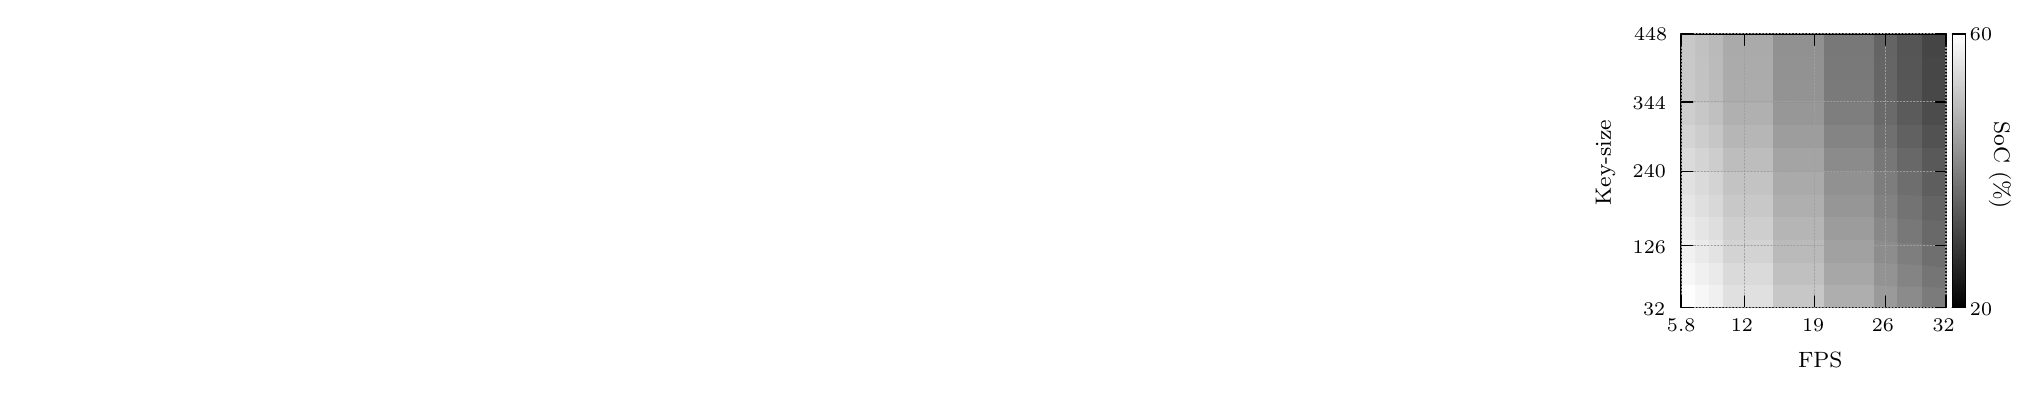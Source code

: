 
\definecolor{cfefefe}{RGB}{254,254,254}
\definecolor{cf7f7f7}{RGB}{247,247,247}
\definecolor{cf0f0f0}{RGB}{240,240,240}
\definecolor{ceaeaea}{RGB}{234,234,234}
\definecolor{cf1f1f1}{RGB}{241,241,241}
\definecolor{ce3e3e3}{RGB}{227,227,227}
\definecolor{cececec}{RGB}{236,236,236}
\definecolor{ce5e5e5}{RGB}{229,229,229}
\definecolor{cdedede}{RGB}{222,222,222}
\definecolor{ce6e6e6}{RGB}{230,230,230}
\definecolor{cdfdfdf}{RGB}{223,223,223}
\definecolor{cd8d8d8}{RGB}{216,216,216}
\definecolor{ce1e1e1}{RGB}{225,225,225}
\definecolor{cdadada}{RGB}{218,218,218}
\definecolor{cd3d3d3}{RGB}{211,211,211}
\definecolor{cdbdbdb}{RGB}{219,219,219}
\definecolor{cd4d4d4}{RGB}{212,212,212}
\definecolor{ccdcdcd}{RGB}{205,205,205}
\definecolor{cc6c6c6}{RGB}{198,198,198}
\definecolor{ccecece}{RGB}{206,206,206}
\definecolor{cc7c7c7}{RGB}{199,199,199}
\definecolor{cc0c0c0}{RGB}{192,192,192}
\definecolor{ccacaca}{RGB}{202,202,202}
\definecolor{cc3c3c3}{RGB}{195,195,195}
\definecolor{cbcbcbc}{RGB}{188,188,188}
\definecolor{cc9c9c9}{RGB}{201,201,201}
\definecolor{cc2c2c2}{RGB}{194,194,194}
\definecolor{cbbbbbb}{RGB}{187,187,187}
\definecolor{cc8c8c8}{RGB}{200,200,200}
\definecolor{cc1c1c1}{RGB}{193,193,193}
\definecolor{cbababa}{RGB}{186,186,186}
\definecolor{ce0e0e0}{RGB}{224,224,224}
\definecolor{caeaeae}{RGB}{174,174,174}
\definecolor{ca7a7a7}{RGB}{167,167,167}
\definecolor{ca1a1a1}{RGB}{161,161,161}
\definecolor{cb5b5b5}{RGB}{181,181,181}
\definecolor{c9c9c9c}{RGB}{156,156,156}
\definecolor{cafafaf}{RGB}{175,175,175}
\definecolor{c969696}{RGB}{150,150,150}
\definecolor{caaaaaa}{RGB}{170,170,170}
\definecolor{c919191}{RGB}{145,145,145}
\definecolor{cbdbdbd}{RGB}{189,189,189}
\definecolor{ca4a4a4}{RGB}{164,164,164}
\definecolor{c8b8b8b}{RGB}{139,139,139}
\definecolor{cb6b6b6}{RGB}{182,182,182}
\definecolor{c9d9d9d}{RGB}{157,157,157}
\definecolor{c848484}{RGB}{132,132,132}
\definecolor{cb0b0b0}{RGB}{176,176,176}
\definecolor{c979797}{RGB}{151,151,151}
\definecolor{c7e7e7e}{RGB}{126,126,126}
\definecolor{cacacac}{RGB}{172,172,172}
\definecolor{c939393}{RGB}{147,147,147}
\definecolor{c7a7a7a}{RGB}{122,122,122}
\definecolor{cababab}{RGB}{171,171,171}
\definecolor{c929292}{RGB}{146,146,146}
\definecolor{c797979}{RGB}{121,121,121}
\definecolor{c787878}{RGB}{120,120,120}
\definecolor{c9a9a9a}{RGB}{154,154,154}
\definecolor{c7b7b7b}{RGB}{123,123,123}
\definecolor{c757575}{RGB}{117,117,117}
\definecolor{c8d8d8d}{RGB}{141,141,141}
\definecolor{c6f6f6f}{RGB}{111,111,111}
\definecolor{c888888}{RGB}{136,136,136}
\definecolor{c696969}{RGB}{105,105,105}
\definecolor{c828282}{RGB}{130,130,130}
\definecolor{c737373}{RGB}{115,115,115}
\definecolor{c646464}{RGB}{100,100,100}
\definecolor{c7d7d7d}{RGB}{125,125,125}
\definecolor{c6e6e6e}{RGB}{110,110,110}
\definecolor{c5e5e5e}{RGB}{94,94,94}
\definecolor{c777777}{RGB}{119,119,119}
\definecolor{c686868}{RGB}{104,104,104}
\definecolor{c595959}{RGB}{89,89,89}
\definecolor{c707070}{RGB}{112,112,112}
\definecolor{c616161}{RGB}{97,97,97}
\definecolor{c525252}{RGB}{82,82,82}
\definecolor{c6a6a6a}{RGB}{106,106,106}
\definecolor{c5b5b5b}{RGB}{91,91,91}
\definecolor{c4c4c4c}{RGB}{76,76,76}
\definecolor{c666666}{RGB}{102,102,102}
\definecolor{c575757}{RGB}{87,87,87}
\definecolor{c484848}{RGB}{72,72,72}
\definecolor{c656565}{RGB}{101,101,101}
\definecolor{c565656}{RGB}{86,86,86}
\definecolor{c474747}{RGB}{71,71,71}
\definecolor{c555555}{RGB}{85,85,85}
\definecolor{c454545}{RGB}{69,69,69}
\definecolor{ca0a0a4}{RGB}{160,160,164}
\definecolor{c020202}{RGB}{2,2,2}
\definecolor{c040404}{RGB}{4,4,4}
\definecolor{c060606}{RGB}{6,6,6}
\definecolor{c080808}{RGB}{8,8,8}
\definecolor{c0a0a0a}{RGB}{10,10,10}
\definecolor{c0c0c0c}{RGB}{12,12,12}
\definecolor{c0e0e0e}{RGB}{14,14,14}
\definecolor{c101010}{RGB}{16,16,16}
\definecolor{c121212}{RGB}{18,18,18}
\definecolor{c141414}{RGB}{20,20,20}
\definecolor{c161616}{RGB}{22,22,22}
\definecolor{c181818}{RGB}{24,24,24}
\definecolor{c1a1a1a}{RGB}{26,26,26}
\definecolor{c1c1c1c}{RGB}{28,28,28}
\definecolor{c1e1e1e}{RGB}{30,30,30}
\definecolor{c202020}{RGB}{32,32,32}
\definecolor{c222222}{RGB}{34,34,34}
\definecolor{c242424}{RGB}{36,36,36}
\definecolor{c262626}{RGB}{38,38,38}
\definecolor{c282828}{RGB}{40,40,40}
\definecolor{c2a2a2a}{RGB}{42,42,42}
\definecolor{c2c2c2c}{RGB}{44,44,44}
\definecolor{c2e2e2e}{RGB}{46,46,46}
\definecolor{c303030}{RGB}{48,48,48}
\definecolor{c323232}{RGB}{50,50,50}
\definecolor{c343434}{RGB}{52,52,52}
\definecolor{c363636}{RGB}{54,54,54}
\definecolor{c383838}{RGB}{56,56,56}
\definecolor{c3a3a3a}{RGB}{58,58,58}
\definecolor{c3c3c3c}{RGB}{60,60,60}
\definecolor{c3e3e3e}{RGB}{62,62,62}
\definecolor{c404040}{RGB}{64,64,64}
\definecolor{c424242}{RGB}{66,66,66}
\definecolor{c444444}{RGB}{68,68,68}
\definecolor{c464646}{RGB}{70,70,70}
\definecolor{c4a4a4a}{RGB}{74,74,74}
\definecolor{c4e4e4e}{RGB}{78,78,78}
\definecolor{c505050}{RGB}{80,80,80}
\definecolor{c545454}{RGB}{84,84,84}
\definecolor{c585858}{RGB}{88,88,88}
\definecolor{c5a5a5a}{RGB}{90,90,90}
\definecolor{c5c5c5c}{RGB}{92,92,92}
\definecolor{c606060}{RGB}{96,96,96}
\definecolor{c626262}{RGB}{98,98,98}
\definecolor{c6c6c6c}{RGB}{108,108,108}
\definecolor{c727272}{RGB}{114,114,114}
\definecolor{c747474}{RGB}{116,116,116}
\definecolor{c767676}{RGB}{118,118,118}
\definecolor{c7c7c7c}{RGB}{124,124,124}
\definecolor{c808080}{RGB}{128,128,128}
\definecolor{c868686}{RGB}{134,134,134}
\definecolor{c8a8a8a}{RGB}{138,138,138}
\definecolor{c8c8c8c}{RGB}{140,140,140}
\definecolor{c8e8e8e}{RGB}{142,142,142}
\definecolor{c909090}{RGB}{144,144,144}
\definecolor{c949494}{RGB}{148,148,148}
\definecolor{c989898}{RGB}{152,152,152}
\definecolor{c9e9e9e}{RGB}{158,158,158}
\definecolor{ca0a0a0}{RGB}{160,160,160}
\definecolor{ca2a2a2}{RGB}{162,162,162}
\definecolor{ca6a6a6}{RGB}{166,166,166}
\definecolor{ca8a8a8}{RGB}{168,168,168}
\definecolor{cb2b2b2}{RGB}{178,178,178}
\definecolor{cb4b4b4}{RGB}{180,180,180}
\definecolor{cb8b8b8}{RGB}{184,184,184}
\definecolor{cbebebe}{RGB}{190,190,190}
\definecolor{cc4c4c4}{RGB}{196,196,196}
\definecolor{ccccccc}{RGB}{204,204,204}
\definecolor{cd0d0d0}{RGB}{208,208,208}
\definecolor{cd2d2d2}{RGB}{210,210,210}
\definecolor{cd6d6d6}{RGB}{214,214,214}
\definecolor{cdcdcdc}{RGB}{220,220,220}
\definecolor{ce2e2e2}{RGB}{226,226,226}
\definecolor{ce4e4e4}{RGB}{228,228,228}
\definecolor{ce8e8e8}{RGB}{232,232,232}
\definecolor{ceeeeee}{RGB}{238,238,238}
\definecolor{cf2f2f2}{RGB}{242,242,242}
\definecolor{cf4f4f4}{RGB}{244,244,244}
\definecolor{cf6f6f6}{RGB}{246,246,246}
\definecolor{cf8f8f8}{RGB}{248,248,248}
\definecolor{cfafafa}{RGB}{250,250,250}
\definecolor{cfcfcfc}{RGB}{252,252,252}
\scriptsize
\begin{tikzpicture}[baseline={(0,-5.16)},y=0.80pt, x=0.80pt, yscale=-0.566, xscale=0.58, inner sep=0pt, outer sep=0pt]
\begin{scope}[draw=black,line join=bevel,line cap=rect,even odd rule,line width=0.512pt]
  \begin{scope}[cm={{1.0,0.0,0.0,1.0,(0.0,0.0)}},draw=black,line join=bevel,line cap=rect,line width=0.512pt]
  \end{scope}
  \begin{scope}[cm={{1.006,0.0,0.0,1.006,(0.0,0.0)}},draw=black,line join=bevel,line cap=rect,line width=0.512pt]
  \end{scope}
  \begin{scope}[cm={{1.006,0.0,0.0,1.006,(0.0,0.0)}},draw=black,line join=bevel,line cap=rect,line width=0.512pt]
  \end{scope}
  \begin{scope}[cm={{1.006,0.0,0.0,1.006,(0.0,0.0)}},draw=black,line join=bevel,line cap=rect,line width=0.512pt]
  \end{scope}
  \begin{scope}[cm={{1.006,0.0,0.0,1.006,(0.0,0.0)}},draw=cfefefe,fill=cfefefe,line join=bevel,line cap=rect,line width=0.512pt]
    \path[draw,fill,even odd rule] (57.5,268.5) -- (57.5,250.5) --
      (68.5,250.5) -- (68.5,268.5) -- (57.5,268.5);
  \end{scope}
  \begin{scope}[cm={{1.006,0.0,0.0,1.006,(0.0,0.0)}},draw=cf7f7f7,fill=cf7f7f7,line join=bevel,line cap=rect,line width=0.512pt]
    \path[draw,fill,even odd rule] (68.5,268.5) -- (68.5,250.5) --
      (79.5,250.5) -- (79.5,268.5) -- (68.5,268.5);
  \end{scope}
  \begin{scope}[cm={{1.006,0.0,0.0,1.006,(0.0,0.0)}},draw=cf0f0f0,fill=cf0f0f0,line join=bevel,line cap=rect,line width=0.512pt]
    \path[draw,fill,even odd rule] (79.5,268.5) -- (79.5,250.5) --
      (90.5,250.5) -- (90.5,268.5) -- (79.5,268.5);
  \end{scope}
  \begin{scope}[cm={{1.006,0.0,0.0,1.006,(0.0,0.0)}},draw=cf7f7f7,fill=cf7f7f7,line join=bevel,line cap=rect,line width=0.512pt]
    \path[draw,fill,even odd rule] (57.5,250.5) -- (57.5,232.5) --
      (68.5,232.5) -- (68.5,250.5) -- (57.5,250.5);
  \end{scope}
  \begin{scope}[cm={{1.006,0.0,0.0,1.006,(0.0,0.0)}},draw=cf0f0f0,fill=cf0f0f0,line join=bevel,line cap=rect,line width=0.512pt]
    \path[draw,fill,even odd rule] (68.5,250.5) -- (68.5,232.5) --
      (79.5,232.5) -- (79.5,250.5) -- (68.5,250.5);
  \end{scope}
  \begin{scope}[cm={{1.006,0.0,0.0,1.006,(0.0,0.0)}},draw=ceaeaea,fill=ceaeaea,line join=bevel,line cap=rect,line width=0.512pt]
    \path[draw,fill,even odd rule] (79.5,250.5) -- (79.5,232.5) --
      (90.5,232.5) -- (90.5,250.5) -- (79.5,250.5);
  \end{scope}
  \begin{scope}[cm={{1.006,0.0,0.0,1.006,(0.0,0.0)}},draw=cf1f1f1,fill=cf1f1f1,line join=bevel,line cap=rect,line width=0.512pt]
    \path[draw,fill,even odd rule] (57.5,232.5) -- (57.5,214.5) --
      (68.5,214.5) -- (68.5,232.5) -- (57.5,232.5);
  \end{scope}
  \begin{scope}[cm={{1.006,0.0,0.0,1.006,(0.0,0.0)}},draw=ceaeaea,fill=ceaeaea,line join=bevel,line cap=rect,line width=0.512pt]
    \path[draw,fill,even odd rule] (68.5,232.5) -- (68.5,214.5) --
      (79.5,214.5) -- (79.5,232.5) -- (68.5,232.5);
  \end{scope}
  \begin{scope}[cm={{1.006,0.0,0.0,1.006,(0.0,0.0)}},draw=ce3e3e3,fill=ce3e3e3,line join=bevel,line cap=rect,line width=0.512pt]
    \path[draw,fill,even odd rule] (79.5,232.5) -- (79.5,214.5) --
      (90.5,214.5) -- (90.5,232.5) -- (79.5,232.5);
  \end{scope}
  \begin{scope}[cm={{1.006,0.0,0.0,1.006,(0.0,0.0)}},draw=cececec,fill=cececec,line join=bevel,line cap=rect,line width=0.512pt]
    \path[draw,fill,even odd rule] (57.5,214.5) -- (57.5,196.5) --
      (68.5,196.5) -- (68.5,214.5) -- (57.5,214.5);
  \end{scope}
  \begin{scope}[cm={{1.006,0.0,0.0,1.006,(0.0,0.0)}},draw=ce5e5e5,fill=ce5e5e5,line join=bevel,line cap=rect,line width=0.512pt]
    \path[draw,fill,even odd rule] (68.5,214.5) -- (68.5,196.5) --
      (79.5,196.5) -- (79.5,214.5) -- (68.5,214.5);
  \end{scope}
  \begin{scope}[cm={{1.006,0.0,0.0,1.006,(0.0,0.0)}},draw=cdedede,fill=cdedede,line join=bevel,line cap=rect,line width=0.512pt]
    \path[draw,fill,even odd rule] (79.5,214.5) -- (79.5,196.5) --
      (90.5,196.5) -- (90.5,214.5) -- (79.5,214.5);
  \end{scope}
  \begin{scope}[cm={{1.006,0.0,0.0,1.006,(0.0,0.0)}},draw=ce6e6e6,fill=ce6e6e6,line join=bevel,line cap=rect,line width=0.512pt]
    \path[draw,fill,even odd rule] (57.5,196.5) -- (57.5,178.5) --
      (68.5,178.5) -- (68.5,196.5) -- (57.5,196.5);
  \end{scope}
  \begin{scope}[cm={{1.006,0.0,0.0,1.006,(0.0,0.0)}},draw=cdfdfdf,fill=cdfdfdf,line join=bevel,line cap=rect,line width=0.512pt]
    \path[draw,fill,even odd rule] (68.5,196.5) -- (68.5,178.5) --
      (79.5,178.5) -- (79.5,196.5) -- (68.5,196.5);
  \end{scope}
  \begin{scope}[cm={{1.006,0.0,0.0,1.006,(0.0,0.0)}},draw=cd8d8d8,fill=cd8d8d8,line join=bevel,line cap=rect,line width=0.512pt]
    \path[draw,fill,even odd rule] (79.5,196.5) -- (79.5,178.5) --
      (90.5,178.5) -- (90.5,196.5) -- (79.5,196.5);
  \end{scope}
  \begin{scope}[cm={{1.006,0.0,0.0,1.006,(0.0,0.0)}},draw=ce1e1e1,fill=ce1e1e1,line join=bevel,line cap=rect,line width=0.512pt]
    \path[draw,fill,even odd rule] (57.5,178.5) -- (57.5,160.5) --
      (68.5,160.5) -- (68.5,178.5) -- (57.5,178.5);
  \end{scope}
  \begin{scope}[cm={{1.006,0.0,0.0,1.006,(0.0,0.0)}},draw=cdadada,fill=cdadada,line join=bevel,line cap=rect,line width=0.512pt]
    \path[draw,fill,even odd rule] (68.5,178.5) -- (68.5,160.5) --
      (79.5,160.5) -- (79.5,178.5) -- (68.5,178.5);
  \end{scope}
  \begin{scope}[cm={{1.006,0.0,0.0,1.006,(0.0,0.0)}},draw=cd3d3d3,fill=cd3d3d3,line join=bevel,line cap=rect,line width=0.512pt]
    \path[draw,fill,even odd rule] (79.5,178.5) -- (79.5,160.5) --
      (90.5,160.5) -- (90.5,178.5) -- (79.5,178.5);
  \end{scope}
  \begin{scope}[cm={{1.006,0.0,0.0,1.006,(0.0,0.0)}},draw=cdbdbdb,fill=cdbdbdb,line join=bevel,line cap=rect,line width=0.512pt]
    \path[draw,fill,even odd rule] (57.5,160.5) -- (57.5,141.5) --
      (68.5,141.5) -- (68.5,160.5) -- (57.5,160.5);
  \end{scope}
  \begin{scope}[cm={{1.006,0.0,0.0,1.006,(0.0,0.0)}},draw=cd4d4d4,fill=cd4d4d4,line join=bevel,line cap=rect,line width=0.512pt]
    \path[draw,fill,even odd rule] (68.5,160.5) -- (68.5,141.5) --
      (79.5,141.5) -- (79.5,160.5) -- (68.5,160.5);
  \end{scope}
  \begin{scope}[cm={{1.006,0.0,0.0,1.006,(0.0,0.0)}},draw=ccdcdcd,fill=ccdcdcd,line join=bevel,line cap=rect,line width=0.512pt]
    \path[draw,fill,even odd rule] (79.5,160.5) -- (79.5,141.5) --
      (90.5,141.5) -- (90.5,160.5) -- (79.5,160.5);
  \end{scope}
  \begin{scope}[cm={{1.006,0.0,0.0,1.006,(0.0,0.0)}},draw=cd4d4d4,fill=cd4d4d4,line join=bevel,line cap=rect,line width=0.512pt]
    \path[draw,fill,even odd rule] (57.5,141.5) -- (57.5,123.5) --
      (68.5,123.5) -- (68.5,141.5) -- (57.5,141.5);
  \end{scope}
  \begin{scope}[cm={{1.006,0.0,0.0,1.006,(0.0,0.0)}},draw=ccdcdcd,fill=ccdcdcd,line join=bevel,line cap=rect,line width=0.512pt]
    \path[draw,fill,even odd rule] (68.5,141.5) -- (68.5,123.5) --
      (79.5,123.5) -- (79.5,141.5) -- (68.5,141.5);
  \end{scope}
  \begin{scope}[cm={{1.006,0.0,0.0,1.006,(0.0,0.0)}},draw=cc6c6c6,fill=cc6c6c6,line join=bevel,line cap=rect,line width=0.512pt]
    \path[draw,fill,even odd rule] (79.5,141.5) -- (79.5,123.5) --
      (90.5,123.5) -- (90.5,141.5) -- (79.5,141.5);
  \end{scope}
  \begin{scope}[cm={{1.006,0.0,0.0,1.006,(0.0,0.0)}},draw=ccecece,fill=ccecece,line join=bevel,line cap=rect,line width=0.512pt]
    \path[draw,fill,even odd rule] (57.5,123.5) -- (57.5,105.5) --
      (68.5,105.5) -- (68.5,123.5) -- (57.5,123.5);
  \end{scope}
  \begin{scope}[cm={{1.006,0.0,0.0,1.006,(0.0,0.0)}},draw=cc7c7c7,fill=cc7c7c7,line join=bevel,line cap=rect,line width=0.512pt]
    \path[draw,fill,even odd rule] (68.5,123.5) -- (68.5,105.5) --
      (79.5,105.5) -- (79.5,123.5) -- (68.5,123.5);
  \end{scope}
  \begin{scope}[cm={{1.006,0.0,0.0,1.006,(0.0,0.0)}},draw=cc0c0c0,fill=cc0c0c0,line join=bevel,line cap=rect,line width=0.512pt]
    \path[draw,fill,even odd rule] (79.5,123.5) -- (79.5,105.5) --
      (90.5,105.5) -- (90.5,123.5) -- (79.5,123.5);
  \end{scope}
  \begin{scope}[cm={{1.006,0.0,0.0,1.006,(0.0,0.0)}},draw=ccacaca,fill=ccacaca,line join=bevel,line cap=rect,line width=0.512pt]
    \path[draw,fill,even odd rule] (57.5,105.5) -- (57.5,87.5) --
      (68.5,87.5) -- (68.5,105.5) -- (57.5,105.5);
  \end{scope}
  \begin{scope}[cm={{1.006,0.0,0.0,1.006,(0.0,0.0)}},draw=cc3c3c3,fill=cc3c3c3,line join=bevel,line cap=rect,line width=0.512pt]
    \path[draw,fill,even odd rule] (68.5,105.5) -- (68.5,87.5) --
      (79.5,87.5) -- (79.5,105.5) -- (68.5,105.5);
  \end{scope}
  \begin{scope}[cm={{1.006,0.0,0.0,1.006,(0.0,0.0)}},draw=cbcbcbc,fill=cbcbcbc,line join=bevel,line cap=rect,line width=0.512pt]
    \path[draw,fill,even odd rule] (79.5,105.5) -- (79.5,87.5) --
      (90.5,87.5) -- (90.5,105.5) -- (79.5,105.5);
  \end{scope}
  \begin{scope}[cm={{1.006,0.0,0.0,1.006,(0.0,0.0)}},draw=cc9c9c9,fill=cc9c9c9,line join=bevel,line cap=rect,line width=0.512pt]
    \path[draw,fill,even odd rule] (57.5,87.5) -- (57.5,69.5) --
      (68.5,69.5) -- (68.5,87.5) -- (57.5,87.5);
  \end{scope}
  \begin{scope}[cm={{1.006,0.0,0.0,1.006,(0.0,0.0)}},draw=cc2c2c2,fill=cc2c2c2,line join=bevel,line cap=rect,line width=0.512pt]
    \path[draw,fill,even odd rule] (68.5,87.5) -- (68.5,69.5) --
      (79.5,69.5) -- (79.5,87.5) -- (68.5,87.5);
  \end{scope}
  \begin{scope}[cm={{1.006,0.0,0.0,1.006,(0.0,0.0)}},draw=cbbbbbb,fill=cbbbbbb,line join=bevel,line cap=rect,line width=0.512pt]
    \path[draw,fill,even odd rule] (79.5,87.5) -- (79.5,69.5) --
      (90.5,69.5) -- (90.5,87.5) -- (79.5,87.5);
  \end{scope}
  \begin{scope}[cm={{1.006,0.0,0.0,1.006,(0.0,0.0)}},draw=cc8c8c8,fill=cc8c8c8,line join=bevel,line cap=rect,line width=0.512pt]
    \path[draw,fill,even odd rule] (57.5,69.5) -- (57.5,51.5) --
      (68.5,51.5) -- (68.5,69.5) -- (57.5,69.5);
  \end{scope}
  \begin{scope}[cm={{1.006,0.0,0.0,1.006,(0.0,0.0)}},draw=cc1c1c1,fill=cc1c1c1,line join=bevel,line cap=rect,line width=0.512pt]
    \path[draw,fill,even odd rule] (68.5,69.5) -- (68.5,51.5) --
      (79.5,51.5) -- (79.5,69.5) -- (68.5,69.5);
  \end{scope}
  \begin{scope}[cm={{1.006,0.0,0.0,1.006,(0.0,0.0)}},draw=cbababa,fill=cbababa,line join=bevel,line cap=rect,line width=0.512pt]
    \path[draw,fill,even odd rule] (79.5,69.5) -- (79.5,51.5) --
      (90.5,51.5) -- (90.5,69.5) -- (79.5,69.5);
  \end{scope}
  \begin{scope}[cm={{1.006,0.0,0.0,1.006,(0.0,0.0)}},draw=ce0e0e0,fill=ce0e0e0,line join=bevel,line cap=rect,line width=0.512pt]
    \path[draw,fill,even odd rule] (90.5,268.5) -- (90.5,250.5) --
      (129.5,250.5) -- (129.5,268.5) -- (90.5,268.5);
  \end{scope}
  \begin{scope}[cm={{1.006,0.0,0.0,1.006,(0.0,0.0)}},draw=cc7c7c7,fill=cc7c7c7,line join=bevel,line cap=rect,line width=0.512pt]
    \path[draw,fill,even odd rule] (129.5,268.5) -- (129.5,250.5) --
      (168.5,250.5) -- (168.5,268.5) -- (129.5,268.5);
  \end{scope}
  \begin{scope}[cm={{1.006,0.0,0.0,1.006,(0.0,0.0)}},draw=caeaeae,fill=caeaeae,line join=bevel,line cap=rect,line width=0.512pt]
    \path[draw,fill,even odd rule] (168.5,268.5) -- (168.5,250.5) --
      (207.5,250.5) -- (207.5,268.5) -- (168.5,268.5);
  \end{scope}
  \begin{scope}[cm={{1.006,0.0,0.0,1.006,(0.0,0.0)}},draw=cdadada,fill=cdadada,line join=bevel,line cap=rect,line width=0.512pt]
    \path[draw,fill,even odd rule] (90.5,250.5) -- (90.5,232.5) --
      (129.5,232.5) -- (129.5,250.5) -- (90.5,250.5);
  \end{scope}
  \begin{scope}[cm={{1.006,0.0,0.0,1.006,(0.0,0.0)}},draw=cc0c0c0,fill=cc0c0c0,line join=bevel,line cap=rect,line width=0.512pt]
    \path[draw,fill,even odd rule] (129.5,250.5) -- (129.5,232.5) --
      (168.5,232.5) -- (168.5,250.5) -- (129.5,250.5);
  \end{scope}
  \begin{scope}[cm={{1.006,0.0,0.0,1.006,(0.0,0.0)}},draw=ca7a7a7,fill=ca7a7a7,line join=bevel,line cap=rect,line width=0.512pt]
    \path[draw,fill,even odd rule] (168.5,250.5) -- (168.5,232.5) --
      (207.5,232.5) -- (207.5,250.5) -- (168.5,250.5);
  \end{scope}
  \begin{scope}[cm={{1.006,0.0,0.0,1.006,(0.0,0.0)}},draw=cd3d3d3,fill=cd3d3d3,line join=bevel,line cap=rect,line width=0.512pt]
    \path[draw,fill,even odd rule] (90.5,232.5) -- (90.5,214.5) --
      (129.5,214.5) -- (129.5,232.5) -- (90.5,232.5);
  \end{scope}
  \begin{scope}[cm={{1.006,0.0,0.0,1.006,(0.0,0.0)}},draw=cbababa,fill=cbababa,line join=bevel,line cap=rect,line width=0.512pt]
    \path[draw,fill,even odd rule] (129.5,232.5) -- (129.5,214.5) --
      (168.5,214.5) -- (168.5,232.5) -- (129.5,232.5);
  \end{scope}
  \begin{scope}[cm={{1.006,0.0,0.0,1.006,(0.0,0.0)}},draw=ca1a1a1,fill=ca1a1a1,line join=bevel,line cap=rect,line width=0.512pt]
    \path[draw,fill,even odd rule] (168.5,232.5) -- (168.5,214.5) --
      (207.5,214.5) -- (207.5,232.5) -- (168.5,232.5);
  \end{scope}
  \begin{scope}[cm={{1.006,0.0,0.0,1.006,(0.0,0.0)}},draw=ccecece,fill=ccecece,line join=bevel,line cap=rect,line width=0.512pt]
    \path[draw,fill,even odd rule] (90.5,214.5) -- (90.5,196.5) --
      (129.5,196.5) -- (129.5,214.5) -- (90.5,214.5);
  \end{scope}
  \begin{scope}[cm={{1.006,0.0,0.0,1.006,(0.0,0.0)}},draw=cb5b5b5,fill=cb5b5b5,line join=bevel,line cap=rect,line width=0.512pt]
    \path[draw,fill,even odd rule] (129.5,214.5) -- (129.5,196.5) --
      (168.5,196.5) -- (168.5,214.5) -- (129.5,214.5);
  \end{scope}
  \begin{scope}[cm={{1.006,0.0,0.0,1.006,(0.0,0.0)}},draw=c9c9c9c,fill=c9c9c9c,line join=bevel,line cap=rect,line width=0.512pt]
    \path[draw,fill,even odd rule] (168.5,214.5) -- (168.5,196.5) --
      (207.5,196.5) -- (207.5,214.5) -- (168.5,214.5);
  \end{scope}
  \begin{scope}[cm={{1.006,0.0,0.0,1.006,(0.0,0.0)}},draw=cc8c8c8,fill=cc8c8c8,line join=bevel,line cap=rect,line width=0.512pt]
    \path[draw,fill,even odd rule] (90.5,196.5) -- (90.5,178.5) --
      (129.5,178.5) -- (129.5,196.5) -- (90.5,196.5);
  \end{scope}
  \begin{scope}[cm={{1.006,0.0,0.0,1.006,(0.0,0.0)}},draw=cafafaf,fill=cafafaf,line join=bevel,line cap=rect,line width=0.512pt]
    \path[draw,fill,even odd rule] (129.5,196.5) -- (129.5,178.5) --
      (168.5,178.5) -- (168.5,196.5) -- (129.5,196.5);
  \end{scope}
  \begin{scope}[cm={{1.006,0.0,0.0,1.006,(0.0,0.0)}},draw=c969696,fill=c969696,line join=bevel,line cap=rect,line width=0.512pt]
    \path[draw,fill,even odd rule] (168.5,196.5) -- (168.5,178.5) --
      (207.5,178.5) -- (207.5,196.5) -- (168.5,196.5);
  \end{scope}
  \begin{scope}[cm={{1.006,0.0,0.0,1.006,(0.0,0.0)}},draw=cc3c3c3,fill=cc3c3c3,line join=bevel,line cap=rect,line width=0.512pt]
    \path[draw,fill,even odd rule] (90.5,178.5) -- (90.5,160.5) --
      (129.5,160.5) -- (129.5,178.5) -- (90.5,178.5);
  \end{scope}
  \begin{scope}[cm={{1.006,0.0,0.0,1.006,(0.0,0.0)}},draw=caaaaaa,fill=caaaaaa,line join=bevel,line cap=rect,line width=0.512pt]
    \path[draw,fill,even odd rule] (129.5,178.5) -- (129.5,160.5) --
      (168.5,160.5) -- (168.5,178.5) -- (129.5,178.5);
  \end{scope}
  \begin{scope}[cm={{1.006,0.0,0.0,1.006,(0.0,0.0)}},draw=c919191,fill=c919191,line join=bevel,line cap=rect,line width=0.512pt]
    \path[draw,fill,even odd rule] (168.5,178.5) -- (168.5,160.5) --
      (207.5,160.5) -- (207.5,178.5) -- (168.5,178.5);
  \end{scope}
  \begin{scope}[cm={{1.006,0.0,0.0,1.006,(0.0,0.0)}},draw=cbdbdbd,fill=cbdbdbd,line join=bevel,line cap=rect,line width=0.512pt]
    \path[draw,fill,even odd rule] (90.5,160.5) -- (90.5,141.5) --
      (129.5,141.5) -- (129.5,160.5) -- (90.5,160.5);
  \end{scope}
  \begin{scope}[cm={{1.006,0.0,0.0,1.006,(0.0,0.0)}},draw=ca4a4a4,fill=ca4a4a4,line join=bevel,line cap=rect,line width=0.512pt]
    \path[draw,fill,even odd rule] (129.5,160.5) -- (129.5,141.5) --
      (168.5,141.5) -- (168.5,160.5) -- (129.5,160.5);
  \end{scope}
  \begin{scope}[cm={{1.006,0.0,0.0,1.006,(0.0,0.0)}},draw=c8b8b8b,fill=c8b8b8b,line join=bevel,line cap=rect,line width=0.512pt]
    \path[draw,fill,even odd rule] (168.5,160.5) -- (168.5,141.5) --
      (207.5,141.5) -- (207.5,160.5) -- (168.5,160.5);
  \end{scope}
  \begin{scope}[cm={{1.006,0.0,0.0,1.006,(0.0,0.0)}},draw=cb6b6b6,fill=cb6b6b6,line join=bevel,line cap=rect,line width=0.512pt]
    \path[draw,fill,even odd rule] (90.5,141.5) -- (90.5,123.5) --
      (129.5,123.5) -- (129.5,141.5) -- (90.5,141.5);
  \end{scope}
  \begin{scope}[cm={{1.006,0.0,0.0,1.006,(0.0,0.0)}},draw=c9d9d9d,fill=c9d9d9d,line join=bevel,line cap=rect,line width=0.512pt]
    \path[draw,fill,even odd rule] (129.5,141.5) -- (129.5,123.5) --
      (168.5,123.5) -- (168.5,141.5) -- (129.5,141.5);
  \end{scope}
  \begin{scope}[cm={{1.006,0.0,0.0,1.006,(0.0,0.0)}},draw=c848484,fill=c848484,line join=bevel,line cap=rect,line width=0.512pt]
    \path[draw,fill,even odd rule] (168.5,141.5) -- (168.5,123.5) --
      (207.5,123.5) -- (207.5,141.5) -- (168.5,141.5);
  \end{scope}
  \begin{scope}[cm={{1.006,0.0,0.0,1.006,(0.0,0.0)}},draw=cb0b0b0,fill=cb0b0b0,line join=bevel,line cap=rect,line width=0.512pt]
    \path[draw,fill,even odd rule] (90.5,123.5) -- (90.5,105.5) --
      (129.5,105.5) -- (129.5,123.5) -- (90.5,123.5);
  \end{scope}
  \begin{scope}[cm={{1.006,0.0,0.0,1.006,(0.0,0.0)}},draw=c979797,fill=c979797,line join=bevel,line cap=rect,line width=0.512pt]
    \path[draw,fill,even odd rule] (129.5,123.5) -- (129.5,105.5) --
      (168.5,105.5) -- (168.5,123.5) -- (129.5,123.5);
  \end{scope}
  \begin{scope}[cm={{1.006,0.0,0.0,1.006,(0.0,0.0)}},draw=c7e7e7e,fill=c7e7e7e,line join=bevel,line cap=rect,line width=0.512pt]
    \path[draw,fill,even odd rule] (168.5,123.5) -- (168.5,105.5) --
      (207.5,105.5) -- (207.5,123.5) -- (168.5,123.5);
  \end{scope}
  \begin{scope}[cm={{1.006,0.0,0.0,1.006,(0.0,0.0)}},draw=cacacac,fill=cacacac,line join=bevel,line cap=rect,line width=0.512pt]
    \path[draw,fill,even odd rule] (90.5,105.5) -- (90.5,87.5) --
      (129.5,87.5) -- (129.5,105.5) -- (90.5,105.5);
  \end{scope}
  \begin{scope}[cm={{1.006,0.0,0.0,1.006,(0.0,0.0)}},draw=c939393,fill=c939393,line join=bevel,line cap=rect,line width=0.512pt]
    \path[draw,fill,even odd rule] (129.5,105.5) -- (129.5,87.5) --
      (168.5,87.5) -- (168.5,105.5) -- (129.5,105.5);
  \end{scope}
  \begin{scope}[cm={{1.006,0.0,0.0,1.006,(0.0,0.0)}},draw=c7a7a7a,fill=c7a7a7a,line join=bevel,line cap=rect,line width=0.512pt]
    \path[draw,fill,even odd rule] (168.5,105.5) -- (168.5,87.5) --
      (207.5,87.5) -- (207.5,105.5) -- (168.5,105.5);
  \end{scope}
  \begin{scope}[cm={{1.006,0.0,0.0,1.006,(0.0,0.0)}},draw=cababab,fill=cababab,line join=bevel,line cap=rect,line width=0.512pt]
    \path[draw,fill,even odd rule] (90.5,87.5) -- (90.5,69.5) --
      (129.5,69.5) -- (129.5,87.5) -- (90.5,87.5);
  \end{scope}
  \begin{scope}[cm={{1.006,0.0,0.0,1.006,(0.0,0.0)}},draw=c929292,fill=c929292,line join=bevel,line cap=rect,line width=0.512pt]
    \path[draw,fill,even odd rule] (129.5,87.5) -- (129.5,69.5) --
      (168.5,69.5) -- (168.5,87.5) -- (129.5,87.5);
  \end{scope}
  \begin{scope}[cm={{1.006,0.0,0.0,1.006,(0.0,0.0)}},draw=c797979,fill=c797979,line join=bevel,line cap=rect,line width=0.512pt]
    \path[draw,fill,even odd rule] (168.5,87.5) -- (168.5,69.5) --
      (207.5,69.5) -- (207.5,87.5) -- (168.5,87.5);
  \end{scope}
  \begin{scope}[cm={{1.006,0.0,0.0,1.006,(0.0,0.0)}},draw=caaaaaa,fill=caaaaaa,line join=bevel,line cap=rect,line width=0.512pt]
    \path[draw,fill,even odd rule] (90.5,69.5) -- (90.5,51.5) --
      (129.5,51.5) -- (129.5,69.5) -- (90.5,69.5);
  \end{scope}
  \begin{scope}[cm={{1.006,0.0,0.0,1.006,(0.0,0.0)}},draw=c919191,fill=c919191,line join=bevel,line cap=rect,line width=0.512pt]
    \path[draw,fill,even odd rule] (129.5,69.5) -- (129.5,51.5) --
      (168.5,51.5) -- (168.5,69.5) -- (129.5,69.5);
  \end{scope}
  \begin{scope}[cm={{1.006,0.0,0.0,1.006,(0.0,0.0)}},draw=c787878,fill=c787878,line join=bevel,line cap=rect,line width=0.512pt]
    \path[draw,fill,even odd rule] (168.5,69.5) -- (168.5,51.5) --
      (207.5,51.5) -- (207.5,69.5) -- (168.5,69.5);
  \end{scope}
  \begin{scope}[cm={{1.006,0.0,0.0,1.006,(0.0,0.0)}},draw=c9a9a9a,fill=c9a9a9a,line join=bevel,line cap=rect,line width=0.512pt]
    \path[draw,fill,even odd rule] (207.5,268.5) -- (207.5,250.5) --
      (225.5,251.5) -- (225.5,268.5) -- (207.5,268.5);
  \end{scope}
  \begin{scope}[cm={{1.006,0.0,0.0,1.006,(0.0,0.0)}},draw=c8b8b8b,fill=c8b8b8b,line join=bevel,line cap=rect,line width=0.512pt]
    \path[draw,fill,even odd rule] (225.5,268.5) -- (225.5,251.5) --
      (244.5,251.5) -- (244.5,268.5) -- (225.5,268.5);
  \end{scope}
  \begin{scope}[cm={{1.006,0.0,0.0,1.006,(0.0,0.0)}},draw=c7b7b7b,fill=c7b7b7b,line join=bevel,line cap=rect,line width=0.512pt]
    \path[draw,fill,even odd rule] (244.5,268.5) -- (244.5,251.5) --
      (262.5,252.5) -- (262.5,268.5) -- (244.5,268.5);
  \end{scope}
  \begin{scope}[cm={{1.006,0.0,0.0,1.006,(0.0,0.0)}},draw=c939393,fill=c939393,line join=bevel,line cap=rect,line width=0.512pt]
    \path[draw,fill,even odd rule] (207.5,250.5) -- (207.5,232.5) --
      (225.5,233.5) -- (225.5,251.5) -- (207.5,250.5);
  \end{scope}
  \begin{scope}[cm={{1.006,0.0,0.0,1.006,(0.0,0.0)}},draw=c848484,fill=c848484,line join=bevel,line cap=rect,line width=0.512pt]
    \path[draw,fill,even odd rule] (225.5,251.5) -- (225.5,233.5) --
      (244.5,234.5) -- (244.5,251.5) -- (225.5,251.5);
  \end{scope}
  \begin{scope}[cm={{1.006,0.0,0.0,1.006,(0.0,0.0)}},draw=c757575,fill=c757575,line join=bevel,line cap=rect,line width=0.512pt]
    \path[draw,fill,even odd rule] (244.5,251.5) -- (244.5,234.5) --
      (262.5,236.5) -- (262.5,252.5) -- (244.5,251.5);
  \end{scope}
  \begin{scope}[cm={{1.006,0.0,0.0,1.006,(0.0,0.0)}},draw=c8d8d8d,fill=c8d8d8d,line join=bevel,line cap=rect,line width=0.512pt]
    \path[draw,fill,even odd rule] (207.5,232.5) -- (207.5,214.5) --
      (225.5,216.5) -- (225.5,233.5) -- (207.5,232.5);
  \end{scope}
  \begin{scope}[cm={{1.006,0.0,0.0,1.006,(0.0,0.0)}},draw=c7e7e7e,fill=c7e7e7e,line join=bevel,line cap=rect,line width=0.512pt]
    \path[draw,fill,even odd rule] (225.5,233.5) -- (225.5,216.5) --
      (244.5,217.5) -- (244.5,234.5) -- (225.5,233.5);
  \end{scope}
  \begin{scope}[cm={{1.006,0.0,0.0,1.006,(0.0,0.0)}},draw=c6f6f6f,fill=c6f6f6f,line join=bevel,line cap=rect,line width=0.512pt]
    \path[draw,fill,even odd rule] (244.5,234.5) -- (244.5,217.5) --
      (262.5,219.5) -- (262.5,236.5) -- (244.5,234.5);
  \end{scope}
  \begin{scope}[cm={{1.006,0.0,0.0,1.006,(0.0,0.0)}},draw=c888888,fill=c888888,line join=bevel,line cap=rect,line width=0.512pt]
    \path[draw,fill,even odd rule] (207.5,214.5) -- (207.5,196.5) --
      (225.5,197.5) -- (225.5,216.5) -- (207.5,214.5);
  \end{scope}
  \begin{scope}[cm={{1.006,0.0,0.0,1.006,(0.0,0.0)}},draw=c787878,fill=c787878,line join=bevel,line cap=rect,line width=0.512pt]
    \path[draw,fill,even odd rule] (225.5,216.5) -- (225.5,197.5) --
      (244.5,198.5) -- (244.5,217.5) -- (225.5,216.5);
  \end{scope}
  \begin{scope}[cm={{1.006,0.0,0.0,1.006,(0.0,0.0)}},draw=c696969,fill=c696969,line join=bevel,line cap=rect,line width=0.512pt]
    \path[draw,fill,even odd rule] (244.5,217.5) -- (244.5,198.5) --
      (262.5,199.5) -- (262.5,219.5) -- (244.5,217.5);
  \end{scope}
  \begin{scope}[cm={{1.006,0.0,0.0,1.006,(0.0,0.0)}},draw=c828282,fill=c828282,line join=bevel,line cap=rect,line width=0.512pt]
    \path[draw,fill,even odd rule] (207.5,196.5) -- (207.5,178.5) --
      (225.5,178.5) -- (225.5,197.5) -- (207.5,196.5);
  \end{scope}
  \begin{scope}[cm={{1.006,0.0,0.0,1.006,(0.0,0.0)}},draw=c737373,fill=c737373,line join=bevel,line cap=rect,line width=0.512pt]
    \path[draw,fill,even odd rule] (225.5,197.5) -- (225.5,178.5) --
      (244.5,179.5) -- (244.5,198.5) -- (225.5,197.5);
  \end{scope}
  \begin{scope}[cm={{1.006,0.0,0.0,1.006,(0.0,0.0)}},draw=c646464,fill=c646464,line join=bevel,line cap=rect,line width=0.512pt]
    \path[draw,fill,even odd rule] (244.5,198.5) -- (244.5,179.5) --
      (262.5,179.5) -- (262.5,199.5) -- (244.5,198.5);
  \end{scope}
  \begin{scope}[cm={{1.006,0.0,0.0,1.006,(0.0,0.0)}},draw=c7d7d7d,fill=c7d7d7d,line join=bevel,line cap=rect,line width=0.512pt]
    \path[draw,fill,even odd rule] (207.5,178.5) -- (207.5,160.5) --
      (225.5,160.5) -- (225.5,178.5) -- (207.5,178.5);
  \end{scope}
  \begin{scope}[cm={{1.006,0.0,0.0,1.006,(0.0,0.0)}},draw=c6e6e6e,fill=c6e6e6e,line join=bevel,line cap=rect,line width=0.512pt]
    \path[draw,fill,even odd rule] (225.5,178.5) -- (225.5,160.5) --
      (244.5,160.5) -- (244.5,179.5) -- (225.5,178.5);
  \end{scope}
  \begin{scope}[cm={{1.006,0.0,0.0,1.006,(0.0,0.0)}},draw=c5e5e5e,fill=c5e5e5e,line join=bevel,line cap=rect,line width=0.512pt]
    \path[draw,fill,even odd rule] (244.5,179.5) -- (244.5,160.5) --
      (262.5,160.5) -- (262.5,179.5) -- (244.5,179.5);
  \end{scope}
  \begin{scope}[cm={{1.006,0.0,0.0,1.006,(0.0,0.0)}},draw=c777777,fill=c777777,line join=bevel,line cap=rect,line width=0.512pt]
    \path[draw,fill,even odd rule] (207.5,160.5) -- (207.5,141.5) --
      (225.5,141.5) -- (225.5,160.5) -- (207.5,160.5);
  \end{scope}
  \begin{scope}[cm={{1.006,0.0,0.0,1.006,(0.0,0.0)}},draw=c686868,fill=c686868,line join=bevel,line cap=rect,line width=0.512pt]
    \path[draw,fill,even odd rule] (225.5,160.5) -- (225.5,141.5) --
      (244.5,141.5) -- (244.5,160.5) -- (225.5,160.5);
  \end{scope}
  \begin{scope}[cm={{1.006,0.0,0.0,1.006,(0.0,0.0)}},draw=c595959,fill=c595959,line join=bevel,line cap=rect,line width=0.512pt]
    \path[draw,fill,even odd rule] (244.5,160.5) -- (244.5,141.5) --
      (262.5,141.5) -- (262.5,160.5) -- (244.5,160.5);
  \end{scope}
  \begin{scope}[cm={{1.006,0.0,0.0,1.006,(0.0,0.0)}},draw=c707070,fill=c707070,line join=bevel,line cap=rect,line width=0.512pt]
    \path[draw,fill,even odd rule] (207.5,141.5) -- (207.5,123.5) --
      (225.5,123.5) -- (225.5,141.5) -- (207.5,141.5);
  \end{scope}
  \begin{scope}[cm={{1.006,0.0,0.0,1.006,(0.0,0.0)}},draw=c616161,fill=c616161,line join=bevel,line cap=rect,line width=0.512pt]
    \path[draw,fill,even odd rule] (225.5,141.5) -- (225.5,123.5) --
      (244.5,123.5) -- (244.5,141.5) -- (225.5,141.5);
  \end{scope}
  \begin{scope}[cm={{1.006,0.0,0.0,1.006,(0.0,0.0)}},draw=c525252,fill=c525252,line join=bevel,line cap=rect,line width=0.512pt]
    \path[draw,fill,even odd rule] (244.5,141.5) -- (244.5,123.5) --
      (262.5,123.5) -- (262.5,141.5) -- (244.5,141.5);
  \end{scope}
  \begin{scope}[cm={{1.006,0.0,0.0,1.006,(0.0,0.0)}},draw=c6a6a6a,fill=c6a6a6a,line join=bevel,line cap=rect,line width=0.512pt]
    \path[draw,fill,even odd rule] (207.5,123.5) -- (207.5,105.5) --
      (225.5,105.5) -- (225.5,123.5) -- (207.5,123.5);
  \end{scope}
  \begin{scope}[cm={{1.006,0.0,0.0,1.006,(0.0,0.0)}},draw=c5b5b5b,fill=c5b5b5b,line join=bevel,line cap=rect,line width=0.512pt]
    \path[draw,fill,even odd rule] (225.5,123.5) -- (225.5,105.5) --
      (244.5,105.5) -- (244.5,123.5) -- (225.5,123.5);
  \end{scope}
  \begin{scope}[cm={{1.006,0.0,0.0,1.006,(0.0,0.0)}},draw=c4c4c4c,fill=c4c4c4c,line join=bevel,line cap=rect,line width=0.512pt]
    \path[draw,fill,even odd rule] (244.5,123.5) -- (244.5,105.5) --
      (262.5,105.5) -- (262.5,123.5) -- (244.5,123.5);
  \end{scope}
  \begin{scope}[cm={{1.006,0.0,0.0,1.006,(0.0,0.0)}},draw=c666666,fill=c666666,line join=bevel,line cap=rect,line width=0.512pt]
    \path[draw,fill,even odd rule] (207.5,105.5) -- (207.5,87.5) --
      (225.5,87.5) -- (225.5,105.5) -- (207.5,105.5);
  \end{scope}
  \begin{scope}[cm={{1.006,0.0,0.0,1.006,(0.0,0.0)}},draw=c575757,fill=c575757,line join=bevel,line cap=rect,line width=0.512pt]
    \path[draw,fill,even odd rule] (225.5,105.5) -- (225.5,87.5) --
      (244.5,87.5) -- (244.5,105.5) -- (225.5,105.5);
  \end{scope}
  \begin{scope}[cm={{1.006,0.0,0.0,1.006,(0.0,0.0)}},draw=c484848,fill=c484848,line join=bevel,line cap=rect,line width=0.512pt]
    \path[draw,fill,even odd rule] (244.5,105.5) -- (244.5,87.5) --
      (262.5,87.5) -- (262.5,105.5) -- (244.5,105.5);
  \end{scope}
  \begin{scope}[cm={{1.006,0.0,0.0,1.006,(0.0,0.0)}},draw=c656565,fill=c656565,line join=bevel,line cap=rect,line width=0.512pt]
    \path[draw,fill,even odd rule] (207.5,87.5) -- (207.5,69.5) --
      (225.5,69.5) -- (225.5,87.5) -- (207.5,87.5);
  \end{scope}
  \begin{scope}[cm={{1.006,0.0,0.0,1.006,(0.0,0.0)}},draw=c565656,fill=c565656,line join=bevel,line cap=rect,line width=0.512pt]
    \path[draw,fill,even odd rule] (225.5,87.5) -- (225.5,69.5) --
      (244.5,69.5) -- (244.5,87.5) -- (225.5,87.5);
  \end{scope}
  \begin{scope}[cm={{1.006,0.0,0.0,1.006,(0.0,0.0)}},draw=c474747,fill=c474747,line join=bevel,line cap=rect,line width=0.512pt]
    \path[draw,fill,even odd rule] (244.5,87.5) -- (244.5,69.5) --
      (262.5,69.5) -- (262.5,87.5) -- (244.5,87.5);
  \end{scope}
  \begin{scope}[cm={{1.006,0.0,0.0,1.006,(0.0,0.0)}},draw=c646464,fill=c646464,line join=bevel,line cap=rect,line width=0.512pt]
    \path[draw,fill,even odd rule] (207.5,69.5) -- (207.5,51.5) --
      (225.5,51.5) -- (225.5,69.5) -- (207.5,69.5);
  \end{scope}
  \begin{scope}[cm={{1.006,0.0,0.0,1.006,(0.0,0.0)}},draw=c555555,fill=c555555,line join=bevel,line cap=rect,line width=0.512pt]
    \path[draw,fill,even odd rule] (225.5,69.5) -- (225.5,51.5) --
      (244.5,51.5) -- (244.5,69.5) -- (225.5,69.5);
  \end{scope}
  \begin{scope}[cm={{1.006,0.0,0.0,1.006,(0.0,0.0)}},draw=c454545,fill=c454545,line join=bevel,line cap=rect,line width=0.512pt]
    \path[draw,fill,even odd rule] (244.5,69.5) -- (244.5,51.5) --
      (262.5,51.5) -- (262.5,69.5) -- (244.5,69.5);
  \end{scope}
  \begin{scope}[cm={{1.006,0.0,0.0,1.006,(0.0,0.0)}},draw=black,line join=bevel,line cap=rect,line width=0.512pt]
  \end{scope}
  \begin{scope}[cm={{1.006,0.0,0.0,1.006,(0.0,0.0)}},draw=black,line join=bevel,line cap=rect,line width=0.512pt]
  \end{scope}
  \begin{scope}[cm={{1.006,0.0,0.0,1.006,(0.0,0.0)}},draw=black,line join=round,line cap=round,line width=0.512pt]
    \path[draw] (57.5,51.5) -- (57.5,268.5) -- (57.5,268.5) --
      (262.5,268.5) -- (262.5,268.5) -- (262.5,51.5) --
      (262.5,51.5) -- (57.5,51.5);
  \end{scope}
  \begin{scope}[cm={{1.006,0.0,0.0,1.006,(0.0,0.0)}},draw=ca0a0a4,dash pattern=on 0.40pt off 0.80pt,line join=round,line cap=round,line width=0.400pt]
    \path[draw] (57.5,268.5) -- (57.5,51.5);
  \end{scope}
  \begin{scope}[cm={{1.006,0.0,0.0,1.006,(0.0,0.0)}},draw=black,line join=round,line cap=round,line width=0.512pt]
    \path[draw] (57.5,268.5) -- (57.5,259.5);
    \path[draw] (57.5,51.5) -- (57.5,60.5);
  \end{scope}
  \begin{scope}[cm={{1.006,0.0,0.0,1.006,(0.0,0.0)}},draw=black,line join=bevel,line cap=rect,line width=0.512pt]
  \end{scope}
  \begin{scope}[cm={{1.006,0.0,0.0,1.006,(46.791,289.297)}},draw=black,line join=bevel,line cap=rect,line width=0.512pt]
  \end{scope}
  \begin{scope}[cm={{1.006,0.0,0.0,1.006,(46.791,289.297)}},draw=black,line join=bevel,line cap=rect,line width=0.512pt]
  \end{scope}
  \begin{scope}[cm={{1.006,0.0,0.0,1.006,(46.791,289.297)}},draw=black,line join=bevel,line cap=rect,line width=0.512pt]
  \end{scope}
  \begin{scope}[cm={{1.006,0.0,0.0,1.006,(46.791,289.297)}},draw=black,line join=bevel,line cap=rect,line width=0.512pt]
  \end{scope}
  \begin{scope}[cm={{1.006,0.0,0.0,1.006,(46.791,289.297)}},draw=black,line join=bevel,line cap=rect,line width=0.512pt]
  \end{scope}
  \begin{scope}[cm={{1.006,0.0,0.0,1.006,(46.791,289.297)}},draw=black,line join=bevel,line cap=rect,line width=0.512pt]
    \path[fill=black] (0.0,0.0) node[above right] () {5.8};
  \end{scope}
  \begin{scope}[cm={{1.006,0.0,0.0,1.006,(46.791,289.297)}},draw=black,line join=bevel,line cap=rect,line width=0.512pt]
  \end{scope}
  \begin{scope}[cm={{1.006,0.0,0.0,1.006,(0.0,0.0)}},draw=black,line join=bevel,line cap=rect,line width=0.512pt]
  \end{scope}
  \begin{scope}[cm={{1.006,0.0,0.0,1.006,(0.0,0.0)}},draw=ca0a0a4,dash pattern=on 0.40pt off 0.80pt,line join=round,line cap=round,line width=0.400pt]
    \path[draw] (106.5,268.5) -- (106.5,51.5);
  \end{scope}
  \begin{scope}[cm={{1.006,0.0,0.0,1.006,(0.0,0.0)}},draw=black,line join=round,line cap=round,line width=0.512pt]
    \path[draw] (106.5,268.5) -- (106.5,259.5);
    \path[draw] (106.5,51.5) -- (106.5,60.5);
  \end{scope}
  \begin{scope}[cm={{1.006,0.0,0.0,1.006,(0.0,0.0)}},draw=black,line join=bevel,line cap=rect,line width=0.512pt]
  \end{scope}
  \begin{scope}[cm={{1.006,0.0,0.0,1.006,(96.6,289.297)}},draw=black,line join=bevel,line cap=rect,line width=0.512pt]
  \end{scope}
  \begin{scope}[cm={{1.006,0.0,0.0,1.006,(96.6,289.297)}},draw=black,line join=bevel,line cap=rect,line width=0.512pt]
  \end{scope}
  \begin{scope}[cm={{1.006,0.0,0.0,1.006,(96.6,289.297)}},draw=black,line join=bevel,line cap=rect,line width=0.512pt]
  \end{scope}
  \begin{scope}[cm={{1.006,0.0,0.0,1.006,(96.6,289.297)}},draw=black,line join=bevel,line cap=rect,line width=0.512pt]
  \end{scope}
  \begin{scope}[cm={{1.006,0.0,0.0,1.006,(96.6,289.297)}},draw=black,line join=bevel,line cap=rect,line width=0.512pt]
  \end{scope}
  \begin{scope}[cm={{1.006,0.0,0.0,1.006,(96.6,289.297)}},draw=black,line join=bevel,line cap=rect,line width=0.512pt]
    \path[fill=black] (0.0,0.0) node[above right] () {12};
  \end{scope}
  \begin{scope}[cm={{1.006,0.0,0.0,1.006,(96.6,289.297)}},draw=black,line join=bevel,line cap=rect,line width=0.512pt]
  \end{scope}
  \begin{scope}[cm={{1.006,0.0,0.0,1.006,(0.0,0.0)}},draw=black,line join=bevel,line cap=rect,line width=0.512pt]
  \end{scope}
  \begin{scope}[cm={{1.006,0.0,0.0,1.006,(0.0,0.0)}},draw=ca0a0a4,dash pattern=on 0.40pt off 0.80pt,line join=round,line cap=round,line width=0.400pt]
    \path[draw] (160.5,268.5) -- (160.5,51.5);
  \end{scope}
  \begin{scope}[cm={{1.006,0.0,0.0,1.006,(0.0,0.0)}},draw=black,line join=round,line cap=round,line width=0.512pt]
    \path[draw] (160.5,268.5) -- (160.5,259.5);
    \path[draw] (160.5,51.5) -- (160.5,60.5);
  \end{scope}
  \begin{scope}[cm={{1.006,0.0,0.0,1.006,(0.0,0.0)}},draw=black,line join=bevel,line cap=rect,line width=0.512pt]
  \end{scope}
  \begin{scope}[cm={{1.006,0.0,0.0,1.006,(151.944,289.297)}},draw=black,line join=bevel,line cap=rect,line width=0.512pt]
  \end{scope}
  \begin{scope}[cm={{1.006,0.0,0.0,1.006,(151.944,289.297)}},draw=black,line join=bevel,line cap=rect,line width=0.512pt]
  \end{scope}
  \begin{scope}[cm={{1.006,0.0,0.0,1.006,(151.944,289.297)}},draw=black,line join=bevel,line cap=rect,line width=0.512pt]
  \end{scope}
  \begin{scope}[cm={{1.006,0.0,0.0,1.006,(151.944,289.297)}},draw=black,line join=bevel,line cap=rect,line width=0.512pt]
  \end{scope}
  \begin{scope}[cm={{1.006,0.0,0.0,1.006,(151.944,289.297)}},draw=black,line join=bevel,line cap=rect,line width=0.512pt]
  \end{scope}
  \begin{scope}[cm={{1.006,0.0,0.0,1.006,(151.944,289.297)}},draw=black,line join=bevel,line cap=rect,line width=0.512pt]
    \path[fill=black] (0.0,0.0) node[above right] () {19};
  \end{scope}
  \begin{scope}[cm={{1.006,0.0,0.0,1.006,(151.944,289.297)}},draw=black,line join=bevel,line cap=rect,line width=0.512pt]
  \end{scope}
  \begin{scope}[cm={{1.006,0.0,0.0,1.006,(0.0,0.0)}},draw=black,line join=bevel,line cap=rect,line width=0.512pt]
  \end{scope}
  \begin{scope}[cm={{1.006,0.0,0.0,1.006,(0.0,0.0)}},draw=ca0a0a4,dash pattern=on 0.40pt off 0.80pt,line join=round,line cap=round,line width=0.400pt]
    \path[draw] (215.5,268.5) -- (215.5,51.5);
  \end{scope}
  \begin{scope}[cm={{1.006,0.0,0.0,1.006,(0.0,0.0)}},draw=black,line join=round,line cap=round,line width=0.512pt]
    \path[draw] (215.5,268.5) -- (215.5,259.5);
    \path[draw] (215.5,51.5) -- (215.5,60.5);
  \end{scope}
  \begin{scope}[cm={{1.006,0.0,0.0,1.006,(0.0,0.0)}},draw=black,line join=bevel,line cap=rect,line width=0.512pt]
  \end{scope}
  \begin{scope}[cm={{1.006,0.0,0.0,1.006,(206.281,289.297)}},draw=black,line join=bevel,line cap=rect,line width=0.512pt]
  \end{scope}
  \begin{scope}[cm={{1.006,0.0,0.0,1.006,(206.281,289.297)}},draw=black,line join=bevel,line cap=rect,line width=0.512pt]
  \end{scope}
  \begin{scope}[cm={{1.006,0.0,0.0,1.006,(206.281,289.297)}},draw=black,line join=bevel,line cap=rect,line width=0.512pt]
  \end{scope}
  \begin{scope}[cm={{1.006,0.0,0.0,1.006,(206.281,289.297)}},draw=black,line join=bevel,line cap=rect,line width=0.512pt]
  \end{scope}
  \begin{scope}[cm={{1.006,0.0,0.0,1.006,(206.281,289.297)}},draw=black,line join=bevel,line cap=rect,line width=0.512pt]
  \end{scope}
  \begin{scope}[cm={{1.006,0.0,0.0,1.006,(206.281,289.297)}},draw=black,line join=bevel,line cap=rect,line width=0.512pt]
    \path[fill=black] (0.0,0.0) node[above right] () {26};
  \end{scope}
  \begin{scope}[cm={{1.006,0.0,0.0,1.006,(206.281,289.297)}},draw=black,line join=bevel,line cap=rect,line width=0.512pt]
  \end{scope}
  \begin{scope}[cm={{1.006,0.0,0.0,1.006,(0.0,0.0)}},draw=black,line join=bevel,line cap=rect,line width=0.512pt]
  \end{scope}
  \begin{scope}[cm={{1.006,0.0,0.0,1.006,(0.0,0.0)}},draw=ca0a0a4,dash pattern=on 0.40pt off 0.80pt,line join=round,line cap=round,line width=0.400pt]
    \path[draw] (262.5,268.5) -- (262.5,51.5);
  \end{scope}
  \begin{scope}[cm={{1.006,0.0,0.0,1.006,(0.0,0.0)}},draw=black,line join=round,line cap=round,line width=0.512pt]
    \path[draw] (262.5,268.5) -- (262.5,259.5);
    \path[draw] (262.5,51.5) -- (262.5,60.5);
  \end{scope}
  \begin{scope}[cm={{1.006,0.0,0.0,1.006,(0.0,0.0)}},draw=black,line join=bevel,line cap=rect,line width=0.512pt]
  \end{scope}
  \begin{scope}[cm={{1.006,0.0,0.0,1.006,(253.575,289.297)}},draw=black,line join=bevel,line cap=rect,line width=0.512pt]
  \end{scope}
  \begin{scope}[cm={{1.006,0.0,0.0,1.006,(253.575,289.297)}},draw=black,line join=bevel,line cap=rect,line width=0.512pt]
  \end{scope}
  \begin{scope}[cm={{1.006,0.0,0.0,1.006,(253.575,289.297)}},draw=black,line join=bevel,line cap=rect,line width=0.512pt]
  \end{scope}
  \begin{scope}[cm={{1.006,0.0,0.0,1.006,(253.575,289.297)}},draw=black,line join=bevel,line cap=rect,line width=0.512pt]
  \end{scope}
  \begin{scope}[cm={{1.006,0.0,0.0,1.006,(253.575,289.297)}},draw=black,line join=bevel,line cap=rect,line width=0.512pt]
  \end{scope}
  \begin{scope}[cm={{1.006,0.0,0.0,1.006,(253.575,289.297)}},draw=black,line join=bevel,line cap=rect,line width=0.512pt]
    \path[fill=black] (0.0,0.0) node[above right] () {32};
  \end{scope}
  \begin{scope}[cm={{1.006,0.0,0.0,1.006,(253.575,289.297)}},draw=black,line join=bevel,line cap=rect,line width=0.512pt]
  \end{scope}
  \begin{scope}[cm={{1.006,0.0,0.0,1.006,(148.925,308.416)}},draw=black,line join=bevel,line cap=rect,line width=0.512pt]
  \end{scope}
  \begin{scope}[cm={{1.006,0.0,0.0,1.006,(148.925,308.416)}},draw=black,line join=bevel,line cap=rect,line width=0.512pt]
  \end{scope}
  \begin{scope}[cm={{1.006,0.0,0.0,1.006,(148.925,308.416)}},draw=black,line join=bevel,line cap=rect,line width=0.512pt]
  \end{scope}
  \begin{scope}[cm={{1.006,0.0,0.0,1.006,(148.925,308.416)}},draw=black,line join=bevel,line cap=rect,line width=0.512pt]
  \end{scope}
  \begin{scope}[cm={{1.006,0.0,0.0,1.006,(148.925,308.416)}},draw=black,line join=bevel,line cap=rect,line width=0.512pt]
  \end{scope}
  \begin{scope}[cm={{1.006,0.0,0.0,1.006,(148.925,318.416)}},draw=black,line join=bevel,line cap=rect,line width=0.512pt]
    \path[fill=black] (0.0,0.0) node[above right] () {\footnotesize FPS};
  \end{scope}
  \begin{scope}[cm={{1.006,0.0,0.0,1.006,(148.925,308.416)}},draw=black,line join=bevel,line cap=rect,line width=0.512pt]
  \end{scope}
  \begin{scope}[cm={{1.006,0.0,0.0,1.006,(0.0,0.0)}},draw=black,line join=bevel,line cap=rect,line width=0.512pt]
  \end{scope}
  \begin{scope}[cm={{1.006,0.0,0.0,1.006,(0.0,0.0)}},draw=ca0a0a4,dash pattern=on 0.40pt off 0.80pt,line join=round,line cap=round,line width=0.400pt]
    \path[draw] (57.5,268.5) -- (262.5,268.5);
  \end{scope}
  \begin{scope}[cm={{1.006,0.0,0.0,1.006,(0.0,0.0)}},draw=black,line join=round,line cap=round,line width=0.512pt]
    \path[draw] (57.5,268.5) -- (66.5,268.5);
    \path[draw] (262.5,268.5) -- (254.5,268.5);
  \end{scope}
  \begin{scope}[cm={{1.006,0.0,0.0,1.006,(0.0,0.0)}},draw=black,line join=bevel,line cap=rect,line width=0.512pt]
  \end{scope}
  \begin{scope}[cm={{1.006,0.0,0.0,1.006,(28.175,276.216)}},draw=black,line join=bevel,line cap=rect,line width=0.512pt]
  \end{scope}
  \begin{scope}[cm={{1.006,0.0,0.0,1.006,(28.175,276.216)}},draw=black,line join=bevel,line cap=rect,line width=0.512pt]
  \end{scope}
  \begin{scope}[cm={{1.006,0.0,0.0,1.006,(28.175,276.216)}},draw=black,line join=bevel,line cap=rect,line width=0.512pt]
  \end{scope}
  \begin{scope}[cm={{1.006,0.0,0.0,1.006,(28.175,276.216)}},draw=black,line join=bevel,line cap=rect,line width=0.512pt]
  \end{scope}
  \begin{scope}[cm={{1.006,0.0,0.0,1.006,(28.175,276.216)}},draw=black,line join=bevel,line cap=rect,line width=0.512pt]
  \end{scope}
  \begin{scope}[cm={{1.006,0.0,0.0,1.006,(28.175,276.216)}},draw=black,line join=bevel,line cap=rect,line width=0.512pt]
    \path[fill=black] (0.0,0.0) node[above right] () {32};
  \end{scope}
  \begin{scope}[cm={{1.006,0.0,0.0,1.006,(28.175,276.216)}},draw=black,line join=bevel,line cap=rect,line width=0.512pt]
  \end{scope}
  \begin{scope}[cm={{1.006,0.0,0.0,1.006,(0.0,0.0)}},draw=black,line join=bevel,line cap=rect,line width=0.512pt]
  \end{scope}
  \begin{scope}[cm={{1.006,0.0,0.0,1.006,(0.0,0.0)}},draw=ca0a0a4,dash pattern=on 0.40pt off 0.80pt,line join=round,line cap=round,line width=0.400pt]
    \path[draw] (57.5,219.5) -- (262.5,219.5);
  \end{scope}
  \begin{scope}[cm={{1.006,0.0,0.0,1.006,(0.0,0.0)}},draw=black,line join=round,line cap=round,line width=0.512pt]
    \path[draw] (57.5,219.5) -- (66.5,219.5);
    \path[draw] (262.5,219.5) -- (254.5,219.5);
  \end{scope}
  \begin{scope}[cm={{1.006,0.0,0.0,1.006,(0.0,0.0)}},draw=black,line join=bevel,line cap=rect,line width=0.512pt]
  \end{scope}
  \begin{scope}[cm={{1.006,0.0,0.0,1.006,(20.125,226.909)}},draw=black,line join=bevel,line cap=rect,line width=0.512pt]
  \end{scope}
  \begin{scope}[cm={{1.006,0.0,0.0,1.006,(20.125,226.909)}},draw=black,line join=bevel,line cap=rect,line width=0.512pt]
  \end{scope}
  \begin{scope}[cm={{1.006,0.0,0.0,1.006,(20.125,226.909)}},draw=black,line join=bevel,line cap=rect,line width=0.512pt]
  \end{scope}
  \begin{scope}[cm={{1.006,0.0,0.0,1.006,(20.125,226.909)}},draw=black,line join=bevel,line cap=rect,line width=0.512pt]
  \end{scope}
  \begin{scope}[cm={{1.006,0.0,0.0,1.006,(20.125,226.909)}},draw=black,line join=bevel,line cap=rect,line width=0.512pt]
  \end{scope}
  \begin{scope}[cm={{1.006,0.0,0.0,1.006,(20.125,226.909)}},draw=black,line join=bevel,line cap=rect,line width=0.512pt]
    \path[fill=black] (0.0,0.0) node[above right] () {126};
  \end{scope}
  \begin{scope}[cm={{1.006,0.0,0.0,1.006,(20.125,226.909)}},draw=black,line join=bevel,line cap=rect,line width=0.512pt]
  \end{scope}
  \begin{scope}[cm={{1.006,0.0,0.0,1.006,(0.0,0.0)}},draw=black,line join=bevel,line cap=rect,line width=0.512pt]
  \end{scope}
  \begin{scope}[cm={{1.006,0.0,0.0,1.006,(0.0,0.0)}},draw=ca0a0a4,dash pattern=on 0.40pt off 0.80pt,line join=round,line cap=round,line width=0.400pt]
    \path[draw] (57.5,160.5) -- (262.5,160.5);
  \end{scope}
  \begin{scope}[cm={{1.006,0.0,0.0,1.006,(0.0,0.0)}},draw=black,line join=round,line cap=round,line width=0.512pt]
    \path[draw] (57.5,160.5) -- (66.5,160.5);
    \path[draw] (262.5,160.5) -- (254.5,160.5);
  \end{scope}
  \begin{scope}[cm={{1.006,0.0,0.0,1.006,(0.0,0.0)}},draw=black,line join=bevel,line cap=rect,line width=0.512pt]
  \end{scope}
  \begin{scope}[cm={{1.006,0.0,0.0,1.006,(20.125,166.534)}},draw=black,line join=bevel,line cap=rect,line width=0.512pt]
  \end{scope}
  \begin{scope}[cm={{1.006,0.0,0.0,1.006,(20.125,166.534)}},draw=black,line join=bevel,line cap=rect,line width=0.512pt]
  \end{scope}
  \begin{scope}[cm={{1.006,0.0,0.0,1.006,(20.125,166.534)}},draw=black,line join=bevel,line cap=rect,line width=0.512pt]
  \end{scope}
  \begin{scope}[cm={{1.006,0.0,0.0,1.006,(20.125,166.534)}},draw=black,line join=bevel,line cap=rect,line width=0.512pt]
  \end{scope}
  \begin{scope}[cm={{1.006,0.0,0.0,1.006,(20.125,166.534)}},draw=black,line join=bevel,line cap=rect,line width=0.512pt]
  \end{scope}
  \begin{scope}[cm={{1.006,0.0,0.0,1.006,(20.125,166.534)}},draw=black,line join=bevel,line cap=rect,line width=0.512pt]
    \path[fill=black] (0.0,0.0) node[above right] () {240};
  \end{scope}
  \begin{scope}[cm={{1.006,0.0,0.0,1.006,(20.125,166.534)}},draw=black,line join=bevel,line cap=rect,line width=0.512pt]
  \end{scope}
  \begin{scope}[cm={{1.006,0.0,0.0,1.006,(0.0,0.0)}},draw=black,line join=bevel,line cap=rect,line width=0.512pt]
  \end{scope}
  \begin{scope}[cm={{1.006,0.0,0.0,1.006,(0.0,0.0)}},draw=ca0a0a4,dash pattern=on 0.40pt off 0.80pt,line join=round,line cap=round,line width=0.400pt]
    \path[draw] (57.5,105.5) -- (262.5,105.5);
  \end{scope}
  \begin{scope}[cm={{1.006,0.0,0.0,1.006,(0.0,0.0)}},draw=black,line join=round,line cap=round,line width=0.512pt]
    \path[draw] (57.5,105.5) -- (66.5,105.5);
    \path[draw] (262.5,105.5) -- (254.5,105.5);
  \end{scope}
  \begin{scope}[cm={{1.006,0.0,0.0,1.006,(0.0,0.0)}},draw=black,line join=bevel,line cap=rect,line width=0.512pt]
  \end{scope}
  \begin{scope}[cm={{1.006,0.0,0.0,1.006,(20.125,112.197)}},draw=black,line join=bevel,line cap=rect,line width=0.512pt]
  \end{scope}
  \begin{scope}[cm={{1.006,0.0,0.0,1.006,(20.125,112.197)}},draw=black,line join=bevel,line cap=rect,line width=0.512pt]
  \end{scope}
  \begin{scope}[cm={{1.006,0.0,0.0,1.006,(20.125,112.197)}},draw=black,line join=bevel,line cap=rect,line width=0.512pt]
  \end{scope}
  \begin{scope}[cm={{1.006,0.0,0.0,1.006,(20.125,112.197)}},draw=black,line join=bevel,line cap=rect,line width=0.512pt]
  \end{scope}
  \begin{scope}[cm={{1.006,0.0,0.0,1.006,(20.125,112.197)}},draw=black,line join=bevel,line cap=rect,line width=0.512pt]
  \end{scope}
  \begin{scope}[cm={{1.006,0.0,0.0,1.006,(20.125,112.197)}},draw=black,line join=bevel,line cap=rect,line width=0.512pt]
    \path[fill=black] (0.0,0.0) node[above right] () {344};
  \end{scope}
  \begin{scope}[cm={{1.006,0.0,0.0,1.006,(20.125,112.197)}},draw=black,line join=bevel,line cap=rect,line width=0.512pt]
  \end{scope}
  \begin{scope}[cm={{1.006,0.0,0.0,1.006,(0.0,0.0)}},draw=black,line join=bevel,line cap=rect,line width=0.512pt]
  \end{scope}
  \begin{scope}[cm={{1.006,0.0,0.0,1.006,(0.0,0.0)}},draw=ca0a0a4,dash pattern=on 0.40pt off 0.80pt,line join=round,line cap=round,line width=0.400pt]
    \path[draw] (57.5,51.5) -- (262.5,51.5);
  \end{scope}
  \begin{scope}[cm={{1.006,0.0,0.0,1.006,(0.0,0.0)}},draw=black,line join=round,line cap=round,line width=0.512pt]
    \path[draw] (57.5,51.5) -- (66.5,51.5);
    \path[draw] (262.5,51.5) -- (254.5,51.5);
  \end{scope}
  \begin{scope}[cm={{1.006,0.0,0.0,1.006,(0.0,0.0)}},draw=black,line join=bevel,line cap=rect,line width=0.512pt]
  \end{scope}
  \begin{scope}[cm={{1.006,0.0,0.0,1.006,(21.131,56.853)}},draw=black,line join=bevel,line cap=rect,line width=0.512pt]
  \end{scope}
  \begin{scope}[cm={{1.006,0.0,0.0,1.006,(21.131,56.853)}},draw=black,line join=bevel,line cap=rect,line width=0.512pt]
  \end{scope}
  \begin{scope}[cm={{1.006,0.0,0.0,1.006,(21.131,56.853)}},draw=black,line join=bevel,line cap=rect,line width=0.512pt]
  \end{scope}
  \begin{scope}[cm={{1.006,0.0,0.0,1.006,(21.131,56.853)}},draw=black,line join=bevel,line cap=rect,line width=0.512pt]
  \end{scope}
  \begin{scope}[cm={{1.006,0.0,0.0,1.006,(21.131,56.853)}},draw=black,line join=bevel,line cap=rect,line width=0.512pt]
  \end{scope}
  \begin{scope}[cm={{1.006,0.0,0.0,1.006,(21.131,56.853)}},draw=black,line join=bevel,line cap=rect,line width=0.512pt]
    \path[fill=black] (0.0,0.0) node[above right] () {448};
  \end{scope}
  \begin{scope}[cm={{1.006,0.0,0.0,1.006,(21.131,56.853)}},draw=black,line join=bevel,line cap=rect,line width=0.512pt]
  \end{scope}
  \begin{scope}[cm={{0.0,-1.006,1.006,0.0,(15.597,188.672)}},draw=black,line join=bevel,line cap=rect,line width=0.512pt]
  \end{scope}
  \begin{scope}[cm={{0.0,-1.006,1.006,0.0,(15.597,188.672)}},draw=black,line join=bevel,line cap=rect,line width=0.512pt]
  \end{scope}
  \begin{scope}[cm={{0.0,-1.006,1.006,0.0,(15.597,188.672)}},draw=black,line join=bevel,line cap=rect,line width=0.512pt]
  \end{scope}
  \begin{scope}[cm={{0.0,-1.006,1.006,0.0,(15.597,188.672)}},draw=black,line join=bevel,line cap=rect,line width=0.512pt]
  \end{scope}
  \begin{scope}[cm={{0.0,-1.006,1.006,0.0,(15.597,188.672)}},draw=black,line join=bevel,line cap=rect,line width=0.512pt]
  \end{scope}
  \begin{scope}[cm={{0.0,-1.006,1.006,0.0,(-8.597,188.672)}},draw=black,line join=bevel,line cap=rect,line width=0.512pt]
    \path[fill=black] (0.0,0.0) node[above right] () {\rotatebox{90}{\footnotesize Key-size}};
  \end{scope}
  \begin{scope}[cm={{0.0,-1.006,1.006,0.0,(15.597,188.672)}},draw=black,line join=bevel,line cap=rect,line width=0.512pt]
  \end{scope}
  \begin{scope}[cm={{1.006,0.0,0.0,1.006,(0.0,0.0)}},draw=black,line join=bevel,line cap=rect,line width=0.512pt]
  \end{scope}
  \begin{scope}[cm={{1.006,0.0,0.0,1.006,(0.0,0.0)}},draw=black,fill=black,line join=bevel,line cap=rect,line width=0.512pt]
    \path[draw,fill,even odd rule] (267.5,268.5) -- (277.5,268.5) --
      (277.5,267.5) -- (267.5,267.5) -- (267.5,268.5);
  \end{scope}
  \begin{scope}[cm={{1.006,0.0,0.0,1.006,(0.0,0.0)}},draw=c020202,fill=c020202,line join=bevel,line cap=rect,line width=0.512pt]
    \path[draw,fill,even odd rule] (267.5,267.5) -- (277.5,267.5) --
      (277.5,265.5) -- (267.5,265.5) -- (267.5,267.5);
  \end{scope}
  \begin{scope}[cm={{1.006,0.0,0.0,1.006,(0.0,0.0)}},draw=c040404,fill=c040404,line join=bevel,line cap=rect,line width=0.512pt]
    \path[draw,fill,even odd rule] (267.5,265.5) -- (277.5,265.5) --
      (277.5,263.5) -- (267.5,263.5) -- (267.5,265.5);
  \end{scope}
  \begin{scope}[cm={{1.006,0.0,0.0,1.006,(0.0,0.0)}},draw=c060606,fill=c060606,line join=bevel,line cap=rect,line width=0.512pt]
    \path[draw,fill,even odd rule] (267.5,263.5) -- (277.5,263.5) --
      (277.5,261.5) -- (267.5,261.5) -- (267.5,263.5);
  \end{scope}
  \begin{scope}[cm={{1.006,0.0,0.0,1.006,(0.0,0.0)}},draw=c080808,fill=c080808,line join=bevel,line cap=rect,line width=0.512pt]
    \path[draw,fill,even odd rule] (267.5,262.5) -- (277.5,262.5) --
      (277.5,260.5) -- (267.5,260.5) -- (267.5,262.5);
  \end{scope}
  \begin{scope}[cm={{1.006,0.0,0.0,1.006,(0.0,0.0)}},draw=c0a0a0a,fill=c0a0a0a,line join=bevel,line cap=rect,line width=0.512pt]
    \path[draw,fill,even odd rule] (267.5,260.5) -- (277.5,260.5) --
      (277.5,258.5) -- (267.5,258.5) -- (267.5,260.5);
  \end{scope}
  \begin{scope}[cm={{1.006,0.0,0.0,1.006,(0.0,0.0)}},draw=c0c0c0c,fill=c0c0c0c,line join=bevel,line cap=rect,line width=0.512pt]
    \path[draw,fill,even odd rule] (267.5,258.5) -- (277.5,258.5) --
      (277.5,256.5) -- (267.5,256.5) -- (267.5,258.5);
  \end{scope}
  \begin{scope}[cm={{1.006,0.0,0.0,1.006,(0.0,0.0)}},draw=c0e0e0e,fill=c0e0e0e,line join=bevel,line cap=rect,line width=0.512pt]
    \path[draw,fill,even odd rule] (267.5,256.5) -- (277.5,256.5) --
      (277.5,255.5) -- (267.5,255.5) -- (267.5,256.5);
  \end{scope}
  \begin{scope}[cm={{1.006,0.0,0.0,1.006,(0.0,0.0)}},draw=c101010,fill=c101010,line join=bevel,line cap=rect,line width=0.512pt]
    \path[draw,fill,even odd rule] (267.5,255.5) -- (277.5,255.5) --
      (277.5,253.5) -- (267.5,253.5) -- (267.5,255.5);
  \end{scope}
  \begin{scope}[cm={{1.006,0.0,0.0,1.006,(0.0,0.0)}},draw=c121212,fill=c121212,line join=bevel,line cap=rect,line width=0.512pt]
    \path[draw,fill,even odd rule] (267.5,253.5) -- (277.5,253.5) --
      (277.5,251.5) -- (267.5,251.5) -- (267.5,253.5);
  \end{scope}
  \begin{scope}[cm={{1.006,0.0,0.0,1.006,(0.0,0.0)}},draw=c141414,fill=c141414,line join=bevel,line cap=rect,line width=0.512pt]
    \path[draw,fill,even odd rule] (267.5,251.5) -- (277.5,251.5) --
      (277.5,250.5) -- (267.5,250.5) -- (267.5,251.5);
  \end{scope}
  \begin{scope}[cm={{1.006,0.0,0.0,1.006,(0.0,0.0)}},draw=c161616,fill=c161616,line join=bevel,line cap=rect,line width=0.512pt]
    \path[draw,fill,even odd rule] (267.5,250.5) -- (277.5,250.5) --
      (277.5,248.5) -- (267.5,248.5) -- (267.5,250.5);
  \end{scope}
  \begin{scope}[cm={{1.006,0.0,0.0,1.006,(0.0,0.0)}},draw=c181818,fill=c181818,line join=bevel,line cap=rect,line width=0.512pt]
    \path[draw,fill,even odd rule] (267.5,248.5) -- (277.5,248.5) --
      (277.5,246.5) -- (267.5,246.5) -- (267.5,248.5);
  \end{scope}
  \begin{scope}[cm={{1.006,0.0,0.0,1.006,(0.0,0.0)}},draw=c1a1a1a,fill=c1a1a1a,line join=bevel,line cap=rect,line width=0.512pt]
    \path[draw,fill,even odd rule] (267.5,246.5) -- (277.5,246.5) --
      (277.5,244.5) -- (267.5,244.5) -- (267.5,246.5);
  \end{scope}
  \begin{scope}[cm={{1.006,0.0,0.0,1.006,(0.0,0.0)}},draw=c1c1c1c,fill=c1c1c1c,line join=bevel,line cap=rect,line width=0.512pt]
    \path[draw,fill,even odd rule] (267.5,245.5) -- (277.5,245.5) --
      (277.5,243.5) -- (267.5,243.5) -- (267.5,245.5);
  \end{scope}
  \begin{scope}[cm={{1.006,0.0,0.0,1.006,(0.0,0.0)}},draw=c1e1e1e,fill=c1e1e1e,line join=bevel,line cap=rect,line width=0.512pt]
    \path[draw,fill,even odd rule] (267.5,243.5) -- (277.5,243.5) --
      (277.5,241.5) -- (267.5,241.5) -- (267.5,243.5);
  \end{scope}
  \begin{scope}[cm={{1.006,0.0,0.0,1.006,(0.0,0.0)}},draw=c202020,fill=c202020,line join=bevel,line cap=rect,line width=0.512pt]
    \path[draw,fill,even odd rule] (267.5,241.5) -- (277.5,241.5) --
      (277.5,239.5) -- (267.5,239.5) -- (267.5,241.5);
  \end{scope}
  \begin{scope}[cm={{1.006,0.0,0.0,1.006,(0.0,0.0)}},draw=c222222,fill=c222222,line join=bevel,line cap=rect,line width=0.512pt]
    \path[draw,fill,even odd rule] (267.5,239.5) -- (277.5,239.5) --
      (277.5,238.5) -- (267.5,238.5) -- (267.5,239.5);
  \end{scope}
  \begin{scope}[cm={{1.006,0.0,0.0,1.006,(0.0,0.0)}},draw=c242424,fill=c242424,line join=bevel,line cap=rect,line width=0.512pt]
    \path[draw,fill,even odd rule] (267.5,238.5) -- (277.5,238.5) --
      (277.5,236.5) -- (267.5,236.5) -- (267.5,238.5);
  \end{scope}
  \begin{scope}[cm={{1.006,0.0,0.0,1.006,(0.0,0.0)}},draw=c262626,fill=c262626,line join=bevel,line cap=rect,line width=0.512pt]
    \path[draw,fill,even odd rule] (267.5,236.5) -- (277.5,236.5) --
      (277.5,234.5) -- (267.5,234.5) -- (267.5,236.5);
  \end{scope}
  \begin{scope}[cm={{1.006,0.0,0.0,1.006,(0.0,0.0)}},draw=c282828,fill=c282828,line join=bevel,line cap=rect,line width=0.512pt]
    \path[draw,fill,even odd rule] (267.5,234.5) -- (277.5,234.5) --
      (277.5,233.5) -- (267.5,233.5) -- (267.5,234.5);
  \end{scope}
  \begin{scope}[cm={{1.006,0.0,0.0,1.006,(0.0,0.0)}},draw=c2a2a2a,fill=c2a2a2a,line join=bevel,line cap=rect,line width=0.512pt]
    \path[draw,fill,even odd rule] (267.5,233.5) -- (277.5,233.5) --
      (277.5,231.5) -- (267.5,231.5) -- (267.5,233.5);
  \end{scope}
  \begin{scope}[cm={{1.006,0.0,0.0,1.006,(0.0,0.0)}},draw=c2c2c2c,fill=c2c2c2c,line join=bevel,line cap=rect,line width=0.512pt]
    \path[draw,fill,even odd rule] (267.5,231.5) -- (277.5,231.5) --
      (277.5,229.5) -- (267.5,229.5) -- (267.5,231.5);
  \end{scope}
  \begin{scope}[cm={{1.006,0.0,0.0,1.006,(0.0,0.0)}},draw=c2e2e2e,fill=c2e2e2e,line join=bevel,line cap=rect,line width=0.512pt]
    \path[draw,fill,even odd rule] (267.5,229.5) -- (277.5,229.5) --
      (277.5,227.5) -- (267.5,227.5) -- (267.5,229.5);
  \end{scope}
  \begin{scope}[cm={{1.006,0.0,0.0,1.006,(0.0,0.0)}},draw=c303030,fill=c303030,line join=bevel,line cap=rect,line width=0.512pt]
    \path[draw,fill,even odd rule] (267.5,228.5) -- (277.5,228.5) --
      (277.5,226.5) -- (267.5,226.5) -- (267.5,228.5);
  \end{scope}
  \begin{scope}[cm={{1.006,0.0,0.0,1.006,(0.0,0.0)}},draw=c323232,fill=c323232,line join=bevel,line cap=rect,line width=0.512pt]
    \path[draw,fill,even odd rule] (267.5,226.5) -- (277.5,226.5) --
      (277.5,224.5) -- (267.5,224.5) -- (267.5,226.5);
  \end{scope}
  \begin{scope}[cm={{1.006,0.0,0.0,1.006,(0.0,0.0)}},draw=c343434,fill=c343434,line join=bevel,line cap=rect,line width=0.512pt]
    \path[draw,fill,even odd rule] (267.5,224.5) -- (277.5,224.5) --
      (277.5,222.5) -- (267.5,222.5) -- (267.5,224.5);
  \end{scope}
  \begin{scope}[cm={{1.006,0.0,0.0,1.006,(0.0,0.0)}},draw=c363636,fill=c363636,line join=bevel,line cap=rect,line width=0.512pt]
    \path[draw,fill,even odd rule] (267.5,222.5) -- (277.5,222.5) --
      (277.5,221.5) -- (267.5,221.5) -- (267.5,222.5);
  \end{scope}
  \begin{scope}[cm={{1.006,0.0,0.0,1.006,(0.0,0.0)}},draw=c383838,fill=c383838,line join=bevel,line cap=rect,line width=0.512pt]
    \path[draw,fill,even odd rule] (267.5,221.5) -- (277.5,221.5) --
      (277.5,219.5) -- (267.5,219.5) -- (267.5,221.5);
  \end{scope}
  \begin{scope}[cm={{1.006,0.0,0.0,1.006,(0.0,0.0)}},draw=c3a3a3a,fill=c3a3a3a,line join=bevel,line cap=rect,line width=0.512pt]
    \path[draw,fill,even odd rule] (267.5,219.5) -- (277.5,219.5) --
      (277.5,217.5) -- (267.5,217.5) -- (267.5,219.5);
  \end{scope}
  \begin{scope}[cm={{1.006,0.0,0.0,1.006,(0.0,0.0)}},draw=c3c3c3c,fill=c3c3c3c,line join=bevel,line cap=rect,line width=0.512pt]
    \path[draw,fill,even odd rule] (267.5,217.5) -- (277.5,217.5) --
      (277.5,216.5) -- (267.5,216.5) -- (267.5,217.5);
  \end{scope}
  \begin{scope}[cm={{1.006,0.0,0.0,1.006,(0.0,0.0)}},draw=c3e3e3e,fill=c3e3e3e,line join=bevel,line cap=rect,line width=0.512pt]
    \path[draw,fill,even odd rule] (267.5,216.5) -- (277.5,216.5) --
      (277.5,214.5) -- (267.5,214.5) -- (267.5,216.5);
  \end{scope}
  \begin{scope}[cm={{1.006,0.0,0.0,1.006,(0.0,0.0)}},draw=c404040,fill=c404040,line join=bevel,line cap=rect,line width=0.512pt]
    \path[draw,fill,even odd rule] (267.5,214.5) -- (277.5,214.5) --
      (277.5,212.5) -- (267.5,212.5) -- (267.5,214.5);
  \end{scope}
  \begin{scope}[cm={{1.006,0.0,0.0,1.006,(0.0,0.0)}},draw=c424242,fill=c424242,line join=bevel,line cap=rect,line width=0.512pt]
    \path[draw,fill,even odd rule] (267.5,212.5) -- (277.5,212.5) --
      (277.5,210.5) -- (267.5,210.5) -- (267.5,212.5);
  \end{scope}
  \begin{scope}[cm={{1.006,0.0,0.0,1.006,(0.0,0.0)}},draw=c444444,fill=c444444,line join=bevel,line cap=rect,line width=0.512pt]
    \path[draw,fill,even odd rule] (267.5,211.5) -- (277.5,211.5) --
      (277.5,209.5) -- (267.5,209.5) -- (267.5,211.5);
  \end{scope}
  \begin{scope}[cm={{1.006,0.0,0.0,1.006,(0.0,0.0)}},draw=c464646,fill=c464646,line join=bevel,line cap=rect,line width=0.512pt]
    \path[draw,fill,even odd rule] (267.5,209.5) -- (277.5,209.5) --
      (277.5,207.5) -- (267.5,207.5) -- (267.5,209.5);
  \end{scope}
  \begin{scope}[cm={{1.006,0.0,0.0,1.006,(0.0,0.0)}},draw=c484848,fill=c484848,line join=bevel,line cap=rect,line width=0.512pt]
    \path[draw,fill,even odd rule] (267.5,207.5) -- (277.5,207.5) --
      (277.5,205.5) -- (267.5,205.5) -- (267.5,207.5);
  \end{scope}
  \begin{scope}[cm={{1.006,0.0,0.0,1.006,(0.0,0.0)}},draw=c4a4a4a,fill=c4a4a4a,line join=bevel,line cap=rect,line width=0.512pt]
    \path[draw,fill,even odd rule] (267.5,205.5) -- (277.5,205.5) --
      (277.5,204.5) -- (267.5,204.5) -- (267.5,205.5);
  \end{scope}
  \begin{scope}[cm={{1.006,0.0,0.0,1.006,(0.0,0.0)}},draw=c4c4c4c,fill=c4c4c4c,line join=bevel,line cap=rect,line width=0.512pt]
    \path[draw,fill,even odd rule] (267.5,204.5) -- (277.5,204.5) --
      (277.5,202.5) -- (267.5,202.5) -- (267.5,204.5);
  \end{scope}
  \begin{scope}[cm={{1.006,0.0,0.0,1.006,(0.0,0.0)}},draw=c4e4e4e,fill=c4e4e4e,line join=bevel,line cap=rect,line width=0.512pt]
    \path[draw,fill,even odd rule] (267.5,202.5) -- (277.5,202.5) --
      (277.5,200.5) -- (267.5,200.5) -- (267.5,202.5);
  \end{scope}
  \begin{scope}[cm={{1.006,0.0,0.0,1.006,(0.0,0.0)}},draw=c505050,fill=c505050,line join=bevel,line cap=rect,line width=0.512pt]
    \path[draw,fill,even odd rule] (267.5,200.5) -- (277.5,200.5) --
      (277.5,199.5) -- (267.5,199.5) -- (267.5,200.5);
  \end{scope}
  \begin{scope}[cm={{1.006,0.0,0.0,1.006,(0.0,0.0)}},draw=c525252,fill=c525252,line join=bevel,line cap=rect,line width=0.512pt]
    \path[draw,fill,even odd rule] (267.5,199.5) -- (277.5,199.5) --
      (277.5,197.5) -- (267.5,197.5) -- (267.5,199.5);
  \end{scope}
  \begin{scope}[cm={{1.006,0.0,0.0,1.006,(0.0,0.0)}},draw=c545454,fill=c545454,line join=bevel,line cap=rect,line width=0.512pt]
    \path[draw,fill,even odd rule] (267.5,197.5) -- (277.5,197.5) --
      (277.5,195.5) -- (267.5,195.5) -- (267.5,197.5);
  \end{scope}
  \begin{scope}[cm={{1.006,0.0,0.0,1.006,(0.0,0.0)}},draw=c565656,fill=c565656,line join=bevel,line cap=rect,line width=0.512pt]
    \path[draw,fill,even odd rule] (267.5,195.5) -- (277.5,195.5) --
      (277.5,193.5) -- (267.5,193.5) -- (267.5,195.5);
  \end{scope}
  \begin{scope}[cm={{1.006,0.0,0.0,1.006,(0.0,0.0)}},draw=c585858,fill=c585858,line join=bevel,line cap=rect,line width=0.512pt]
    \path[draw,fill,even odd rule] (267.5,194.5) -- (277.5,194.5) --
      (277.5,192.5) -- (267.5,192.5) -- (267.5,194.5);
  \end{scope}
  \begin{scope}[cm={{1.006,0.0,0.0,1.006,(0.0,0.0)}},draw=c5a5a5a,fill=c5a5a5a,line join=bevel,line cap=rect,line width=0.512pt]
    \path[draw,fill,even odd rule] (267.5,192.5) -- (277.5,192.5) --
      (277.5,190.5) -- (267.5,190.5) -- (267.5,192.5);
  \end{scope}
  \begin{scope}[cm={{1.006,0.0,0.0,1.006,(0.0,0.0)}},draw=c5c5c5c,fill=c5c5c5c,line join=bevel,line cap=rect,line width=0.512pt]
    \path[draw,fill,even odd rule] (267.5,190.5) -- (277.5,190.5) --
      (277.5,188.5) -- (267.5,188.5) -- (267.5,190.5);
  \end{scope}
  \begin{scope}[cm={{1.006,0.0,0.0,1.006,(0.0,0.0)}},draw=c5e5e5e,fill=c5e5e5e,line join=bevel,line cap=rect,line width=0.512pt]
    \path[draw,fill,even odd rule] (267.5,188.5) -- (277.5,188.5) --
      (277.5,187.5) -- (267.5,187.5) -- (267.5,188.5);
  \end{scope}
  \begin{scope}[cm={{1.006,0.0,0.0,1.006,(0.0,0.0)}},draw=c606060,fill=c606060,line join=bevel,line cap=rect,line width=0.512pt]
    \path[draw,fill,even odd rule] (267.5,187.5) -- (277.5,187.5) --
      (277.5,185.5) -- (267.5,185.5) -- (267.5,187.5);
  \end{scope}
  \begin{scope}[cm={{1.006,0.0,0.0,1.006,(0.0,0.0)}},draw=c626262,fill=c626262,line join=bevel,line cap=rect,line width=0.512pt]
    \path[draw,fill,even odd rule] (267.5,185.5) -- (277.5,185.5) --
      (277.5,183.5) -- (267.5,183.5) -- (267.5,185.5);
  \end{scope}
  \begin{scope}[cm={{1.006,0.0,0.0,1.006,(0.0,0.0)}},draw=c646464,fill=c646464,line join=bevel,line cap=rect,line width=0.512pt]
    \path[draw,fill,even odd rule] (267.5,183.5) -- (277.5,183.5) --
      (277.5,182.5) -- (267.5,182.5) -- (267.5,183.5);
  \end{scope}
  \begin{scope}[cm={{1.006,0.0,0.0,1.006,(0.0,0.0)}},draw=c666666,fill=c666666,line join=bevel,line cap=rect,line width=0.512pt]
    \path[draw,fill,even odd rule] (267.5,182.5) -- (277.5,182.5) --
      (277.5,180.5) -- (267.5,180.5) -- (267.5,182.5);
  \end{scope}
  \begin{scope}[cm={{1.006,0.0,0.0,1.006,(0.0,0.0)}},draw=c686868,fill=c686868,line join=bevel,line cap=rect,line width=0.512pt]
    \path[draw,fill,even odd rule] (267.5,180.5) -- (277.5,180.5) --
      (277.5,178.5) -- (267.5,178.5) -- (267.5,180.5);
  \end{scope}
  \begin{scope}[cm={{1.006,0.0,0.0,1.006,(0.0,0.0)}},draw=c6a6a6a,fill=c6a6a6a,line join=bevel,line cap=rect,line width=0.512pt]
    \path[draw,fill,even odd rule] (267.5,178.5) -- (277.5,178.5) --
      (277.5,176.5) -- (267.5,176.5) -- (267.5,178.5);
  \end{scope}
  \begin{scope}[cm={{1.006,0.0,0.0,1.006,(0.0,0.0)}},draw=c6c6c6c,fill=c6c6c6c,line join=bevel,line cap=rect,line width=0.512pt]
    \path[draw,fill,even odd rule] (267.5,177.5) -- (277.5,177.5) --
      (277.5,175.5) -- (267.5,175.5) -- (267.5,177.5);
  \end{scope}
  \begin{scope}[cm={{1.006,0.0,0.0,1.006,(0.0,0.0)}},draw=c6e6e6e,fill=c6e6e6e,line join=bevel,line cap=rect,line width=0.512pt]
    \path[draw,fill,even odd rule] (267.5,175.5) -- (277.5,175.5) --
      (277.5,173.5) -- (267.5,173.5) -- (267.5,175.5);
  \end{scope}
  \begin{scope}[cm={{1.006,0.0,0.0,1.006,(0.0,0.0)}},draw=c707070,fill=c707070,line join=bevel,line cap=rect,line width=0.512pt]
    \path[draw,fill,even odd rule] (267.5,173.5) -- (277.5,173.5) --
      (277.5,171.5) -- (267.5,171.5) -- (267.5,173.5);
  \end{scope}
  \begin{scope}[cm={{1.006,0.0,0.0,1.006,(0.0,0.0)}},draw=c727272,fill=c727272,line join=bevel,line cap=rect,line width=0.512pt]
    \path[draw,fill,even odd rule] (267.5,171.5) -- (277.5,171.5) --
      (277.5,170.5) -- (267.5,170.5) -- (267.5,171.5);
  \end{scope}
  \begin{scope}[cm={{1.006,0.0,0.0,1.006,(0.0,0.0)}},draw=c747474,fill=c747474,line join=bevel,line cap=rect,line width=0.512pt]
    \path[draw,fill,even odd rule] (267.5,170.5) -- (277.5,170.5) --
      (277.5,168.5) -- (267.5,168.5) -- (267.5,170.5);
  \end{scope}
  \begin{scope}[cm={{1.006,0.0,0.0,1.006,(0.0,0.0)}},draw=c767676,fill=c767676,line join=bevel,line cap=rect,line width=0.512pt]
    \path[draw,fill,even odd rule] (267.5,168.5) -- (277.5,168.5) --
      (277.5,166.5) -- (267.5,166.5) -- (267.5,168.5);
  \end{scope}
  \begin{scope}[cm={{1.006,0.0,0.0,1.006,(0.0,0.0)}},draw=c787878,fill=c787878,line join=bevel,line cap=rect,line width=0.512pt]
    \path[draw,fill,even odd rule] (267.5,166.5) -- (277.5,166.5) --
      (277.5,165.5) -- (267.5,165.5) -- (267.5,166.5);
  \end{scope}
  \begin{scope}[cm={{1.006,0.0,0.0,1.006,(0.0,0.0)}},draw=c7a7a7a,fill=c7a7a7a,line join=bevel,line cap=rect,line width=0.512pt]
    \path[draw,fill,even odd rule] (267.5,165.5) -- (277.5,165.5) --
      (277.5,163.5) -- (267.5,163.5) -- (267.5,165.5);
  \end{scope}
  \begin{scope}[cm={{1.006,0.0,0.0,1.006,(0.0,0.0)}},draw=c7c7c7c,fill=c7c7c7c,line join=bevel,line cap=rect,line width=0.512pt]
    \path[draw,fill,even odd rule] (267.5,163.5) -- (277.5,163.5) --
      (277.5,161.5) -- (267.5,161.5) -- (267.5,163.5);
  \end{scope}
  \begin{scope}[cm={{1.006,0.0,0.0,1.006,(0.0,0.0)}},draw=c7e7e7e,fill=c7e7e7e,line join=bevel,line cap=rect,line width=0.512pt]
    \path[draw,fill,even odd rule] (267.5,161.5) -- (277.5,161.5) --
      (277.5,159.5) -- (267.5,159.5) -- (267.5,161.5);
  \end{scope}
  \begin{scope}[cm={{1.006,0.0,0.0,1.006,(0.0,0.0)}},draw=c808080,fill=c808080,line join=bevel,line cap=rect,line width=0.512pt]
    \path[draw,fill,even odd rule] (267.5,160.5) -- (277.5,160.5) --
      (277.5,158.5) -- (267.5,158.5) -- (267.5,160.5);
  \end{scope}
  \begin{scope}[cm={{1.006,0.0,0.0,1.006,(0.0,0.0)}},draw=c828282,fill=c828282,line join=bevel,line cap=rect,line width=0.512pt]
    \path[draw,fill,even odd rule] (267.5,158.5) -- (277.5,158.5) --
      (277.5,156.5) -- (267.5,156.5) -- (267.5,158.5);
  \end{scope}
  \begin{scope}[cm={{1.006,0.0,0.0,1.006,(0.0,0.0)}},draw=c848484,fill=c848484,line join=bevel,line cap=rect,line width=0.512pt]
    \path[draw,fill,even odd rule] (267.5,156.5) -- (277.5,156.5) --
      (277.5,154.5) -- (267.5,154.5) -- (267.5,156.5);
  \end{scope}
  \begin{scope}[cm={{1.006,0.0,0.0,1.006,(0.0,0.0)}},draw=c868686,fill=c868686,line join=bevel,line cap=rect,line width=0.512pt]
    \path[draw,fill,even odd rule] (267.5,155.5) -- (277.5,155.5) --
      (277.5,153.5) -- (267.5,153.5) -- (267.5,155.5);
  \end{scope}
  \begin{scope}[cm={{1.006,0.0,0.0,1.006,(0.0,0.0)}},draw=c888888,fill=c888888,line join=bevel,line cap=rect,line width=0.512pt]
    \path[draw,fill,even odd rule] (267.5,153.5) -- (277.5,153.5) --
      (277.5,151.5) -- (267.5,151.5) -- (267.5,153.5);
  \end{scope}
  \begin{scope}[cm={{1.006,0.0,0.0,1.006,(0.0,0.0)}},draw=c8a8a8a,fill=c8a8a8a,line join=bevel,line cap=rect,line width=0.512pt]
    \path[draw,fill,even odd rule] (267.5,151.5) -- (277.5,151.5) --
      (277.5,149.5) -- (267.5,149.5) -- (267.5,151.5);
  \end{scope}
  \begin{scope}[cm={{1.006,0.0,0.0,1.006,(0.0,0.0)}},draw=c8c8c8c,fill=c8c8c8c,line join=bevel,line cap=rect,line width=0.512pt]
    \path[draw,fill,even odd rule] (267.5,149.5) -- (277.5,149.5) --
      (277.5,148.5) -- (267.5,148.5) -- (267.5,149.5);
  \end{scope}
  \begin{scope}[cm={{1.006,0.0,0.0,1.006,(0.0,0.0)}},draw=c8e8e8e,fill=c8e8e8e,line join=bevel,line cap=rect,line width=0.512pt]
    \path[draw,fill,even odd rule] (267.5,148.5) -- (277.5,148.5) --
      (277.5,146.5) -- (267.5,146.5) -- (267.5,148.5);
  \end{scope}
  \begin{scope}[cm={{1.006,0.0,0.0,1.006,(0.0,0.0)}},draw=c909090,fill=c909090,line join=bevel,line cap=rect,line width=0.512pt]
    \path[draw,fill,even odd rule] (267.5,146.5) -- (277.5,146.5) --
      (277.5,144.5) -- (267.5,144.5) -- (267.5,146.5);
  \end{scope}
  \begin{scope}[cm={{1.006,0.0,0.0,1.006,(0.0,0.0)}},draw=c929292,fill=c929292,line join=bevel,line cap=rect,line width=0.512pt]
    \path[draw,fill,even odd rule] (267.5,144.5) -- (277.5,144.5) --
      (277.5,143.5) -- (267.5,143.5) -- (267.5,144.5);
  \end{scope}
  \begin{scope}[cm={{1.006,0.0,0.0,1.006,(0.0,0.0)}},draw=c949494,fill=c949494,line join=bevel,line cap=rect,line width=0.512pt]
    \path[draw,fill,even odd rule] (267.5,143.5) -- (277.5,143.5) --
      (277.5,141.5) -- (267.5,141.5) -- (267.5,143.5);
  \end{scope}
  \begin{scope}[cm={{1.006,0.0,0.0,1.006,(0.0,0.0)}},draw=c969696,fill=c969696,line join=bevel,line cap=rect,line width=0.512pt]
    \path[draw,fill,even odd rule] (267.5,141.5) -- (277.5,141.5) --
      (277.5,139.5) -- (267.5,139.5) -- (267.5,141.5);
  \end{scope}
  \begin{scope}[cm={{1.006,0.0,0.0,1.006,(0.0,0.0)}},draw=c989898,fill=c989898,line join=bevel,line cap=rect,line width=0.512pt]
    \path[draw,fill,even odd rule] (267.5,139.5) -- (277.5,139.5) --
      (277.5,137.5) -- (267.5,137.5) -- (267.5,139.5);
  \end{scope}
  \begin{scope}[cm={{1.006,0.0,0.0,1.006,(0.0,0.0)}},draw=c9a9a9a,fill=c9a9a9a,line join=bevel,line cap=rect,line width=0.512pt]
    \path[draw,fill,even odd rule] (267.5,138.5) -- (277.5,138.5) --
      (277.5,136.5) -- (267.5,136.5) -- (267.5,138.5);
  \end{scope}
  \begin{scope}[cm={{1.006,0.0,0.0,1.006,(0.0,0.0)}},draw=c9c9c9c,fill=c9c9c9c,line join=bevel,line cap=rect,line width=0.512pt]
    \path[draw,fill,even odd rule] (267.5,136.5) -- (277.5,136.5) --
      (277.5,134.5) -- (267.5,134.5) -- (267.5,136.5);
  \end{scope}
  \begin{scope}[cm={{1.006,0.0,0.0,1.006,(0.0,0.0)}},draw=c9e9e9e,fill=c9e9e9e,line join=bevel,line cap=rect,line width=0.512pt]
    \path[draw,fill,even odd rule] (267.5,134.5) -- (277.5,134.5) --
      (277.5,132.5) -- (267.5,132.5) -- (267.5,134.5);
  \end{scope}
  \begin{scope}[cm={{1.006,0.0,0.0,1.006,(0.0,0.0)}},draw=ca0a0a0,fill=ca0a0a0,line join=bevel,line cap=rect,line width=0.512pt]
    \path[draw,fill,even odd rule] (267.5,132.5) -- (277.5,132.5) --
      (277.5,131.5) -- (267.5,131.5) -- (267.5,132.5);
  \end{scope}
  \begin{scope}[cm={{1.006,0.0,0.0,1.006,(0.0,0.0)}},draw=ca2a2a2,fill=ca2a2a2,line join=bevel,line cap=rect,line width=0.512pt]
    \path[draw,fill,even odd rule] (267.5,131.5) -- (277.5,131.5) --
      (277.5,129.5) -- (267.5,129.5) -- (267.5,131.5);
  \end{scope}
  \begin{scope}[cm={{1.006,0.0,0.0,1.006,(0.0,0.0)}},draw=ca4a4a4,fill=ca4a4a4,line join=bevel,line cap=rect,line width=0.512pt]
    \path[draw,fill,even odd rule] (267.5,129.5) -- (277.5,129.5) --
      (277.5,127.5) -- (267.5,127.5) -- (267.5,129.5);
  \end{scope}
  \begin{scope}[cm={{1.006,0.0,0.0,1.006,(0.0,0.0)}},draw=ca6a6a6,fill=ca6a6a6,line join=bevel,line cap=rect,line width=0.512pt]
    \path[draw,fill,even odd rule] (267.5,127.5) -- (277.5,127.5) --
      (277.5,126.5) -- (267.5,126.5) -- (267.5,127.5);
  \end{scope}
  \begin{scope}[cm={{1.006,0.0,0.0,1.006,(0.0,0.0)}},draw=ca8a8a8,fill=ca8a8a8,line join=bevel,line cap=rect,line width=0.512pt]
    \path[draw,fill,even odd rule] (267.5,126.5) -- (277.5,126.5) --
      (277.5,124.5) -- (267.5,124.5) -- (267.5,126.5);
  \end{scope}
  \begin{scope}[cm={{1.006,0.0,0.0,1.006,(0.0,0.0)}},draw=caaaaaa,fill=caaaaaa,line join=bevel,line cap=rect,line width=0.512pt]
    \path[draw,fill,even odd rule] (267.5,124.5) -- (277.5,124.5) --
      (277.5,122.5) -- (267.5,122.5) -- (267.5,124.5);
  \end{scope}
  \begin{scope}[cm={{1.006,0.0,0.0,1.006,(0.0,0.0)}},draw=cacacac,fill=cacacac,line join=bevel,line cap=rect,line width=0.512pt]
    \path[draw,fill,even odd rule] (267.5,122.5) -- (277.5,122.5) --
      (277.5,120.5) -- (267.5,120.5) -- (267.5,122.5);
  \end{scope}
  \begin{scope}[cm={{1.006,0.0,0.0,1.006,(0.0,0.0)}},draw=caeaeae,fill=caeaeae,line join=bevel,line cap=rect,line width=0.512pt]
    \path[draw,fill,even odd rule] (267.5,121.5) -- (277.5,121.5) --
      (277.5,119.5) -- (267.5,119.5) -- (267.5,121.5);
  \end{scope}
  \begin{scope}[cm={{1.006,0.0,0.0,1.006,(0.0,0.0)}},draw=cb0b0b0,fill=cb0b0b0,line join=bevel,line cap=rect,line width=0.512pt]
    \path[draw,fill,even odd rule] (267.5,119.5) -- (277.5,119.5) --
      (277.5,117.5) -- (267.5,117.5) -- (267.5,119.5);
  \end{scope}
  \begin{scope}[cm={{1.006,0.0,0.0,1.006,(0.0,0.0)}},draw=cb2b2b2,fill=cb2b2b2,line join=bevel,line cap=rect,line width=0.512pt]
    \path[draw,fill,even odd rule] (267.5,117.5) -- (277.5,117.5) --
      (277.5,115.5) -- (267.5,115.5) -- (267.5,117.5);
  \end{scope}
  \begin{scope}[cm={{1.006,0.0,0.0,1.006,(0.0,0.0)}},draw=cb4b4b4,fill=cb4b4b4,line join=bevel,line cap=rect,line width=0.512pt]
    \path[draw,fill,even odd rule] (267.5,115.5) -- (277.5,115.5) --
      (277.5,114.5) -- (267.5,114.5) -- (267.5,115.5);
  \end{scope}
  \begin{scope}[cm={{1.006,0.0,0.0,1.006,(0.0,0.0)}},draw=cb6b6b6,fill=cb6b6b6,line join=bevel,line cap=rect,line width=0.512pt]
    \path[draw,fill,even odd rule] (267.5,114.5) -- (277.5,114.5) --
      (277.5,112.5) -- (267.5,112.5) -- (267.5,114.5);
  \end{scope}
  \begin{scope}[cm={{1.006,0.0,0.0,1.006,(0.0,0.0)}},draw=cb8b8b8,fill=cb8b8b8,line join=bevel,line cap=rect,line width=0.512pt]
    \path[draw,fill,even odd rule] (267.5,112.5) -- (277.5,112.5) --
      (277.5,110.5) -- (267.5,110.5) -- (267.5,112.5);
  \end{scope}
  \begin{scope}[cm={{1.006,0.0,0.0,1.006,(0.0,0.0)}},draw=cbababa,fill=cbababa,line join=bevel,line cap=rect,line width=0.512pt]
    \path[draw,fill,even odd rule] (267.5,110.5) -- (277.5,110.5) --
      (277.5,109.5) -- (267.5,109.5) -- (267.5,110.5);
  \end{scope}
  \begin{scope}[cm={{1.006,0.0,0.0,1.006,(0.0,0.0)}},draw=cbcbcbc,fill=cbcbcbc,line join=bevel,line cap=rect,line width=0.512pt]
    \path[draw,fill,even odd rule] (267.5,109.5) -- (277.5,109.5) --
      (277.5,107.5) -- (267.5,107.5) -- (267.5,109.5);
  \end{scope}
  \begin{scope}[cm={{1.006,0.0,0.0,1.006,(0.0,0.0)}},draw=cbebebe,fill=cbebebe,line join=bevel,line cap=rect,line width=0.512pt]
    \path[draw,fill,even odd rule] (267.5,107.5) -- (277.5,107.5) --
      (277.5,105.5) -- (267.5,105.5) -- (267.5,107.5);
  \end{scope}
  \begin{scope}[cm={{1.006,0.0,0.0,1.006,(0.0,0.0)}},draw=cc0c0c0,fill=cc0c0c0,line join=bevel,line cap=rect,line width=0.512pt]
    \path[draw,fill,even odd rule] (267.5,105.5) -- (277.5,105.5) --
      (277.5,103.5) -- (267.5,103.5) -- (267.5,105.5);
  \end{scope}
  \begin{scope}[cm={{1.006,0.0,0.0,1.006,(0.0,0.0)}},draw=cc2c2c2,fill=cc2c2c2,line join=bevel,line cap=rect,line width=0.512pt]
    \path[draw,fill,even odd rule] (267.5,104.5) -- (277.5,104.5) --
      (277.5,102.5) -- (267.5,102.5) -- (267.5,104.5);
  \end{scope}
  \begin{scope}[cm={{1.006,0.0,0.0,1.006,(0.0,0.0)}},draw=cc4c4c4,fill=cc4c4c4,line join=bevel,line cap=rect,line width=0.512pt]
    \path[draw,fill,even odd rule] (267.5,102.5) -- (277.5,102.5) --
      (277.5,100.5) -- (267.5,100.5) -- (267.5,102.5);
  \end{scope}
  \begin{scope}[cm={{1.006,0.0,0.0,1.006,(0.0,0.0)}},draw=cc6c6c6,fill=cc6c6c6,line join=bevel,line cap=rect,line width=0.512pt]
    \path[draw,fill,even odd rule] (267.5,100.5) -- (277.5,100.5) --
      (277.5,98.5) -- (267.5,98.5) -- (267.5,100.5);
  \end{scope}
  \begin{scope}[cm={{1.006,0.0,0.0,1.006,(0.0,0.0)}},draw=cc8c8c8,fill=cc8c8c8,line join=bevel,line cap=rect,line width=0.512pt]
    \path[draw,fill,even odd rule] (267.5,98.5) -- (277.5,98.5) --
      (277.5,97.5) -- (267.5,97.5) -- (267.5,98.5);
  \end{scope}
  \begin{scope}[cm={{1.006,0.0,0.0,1.006,(0.0,0.0)}},draw=ccacaca,fill=ccacaca,line join=bevel,line cap=rect,line width=0.512pt]
    \path[draw,fill,even odd rule] (267.5,97.5) -- (277.5,97.5) --
      (277.5,95.5) -- (267.5,95.5) -- (267.5,97.5);
  \end{scope}
  \begin{scope}[cm={{1.006,0.0,0.0,1.006,(0.0,0.0)}},draw=ccccccc,fill=ccccccc,line join=bevel,line cap=rect,line width=0.512pt]
    \path[draw,fill,even odd rule] (267.5,95.5) -- (277.5,95.5) --
      (277.5,93.5) -- (267.5,93.5) -- (267.5,95.5);
  \end{scope}
  \begin{scope}[cm={{1.006,0.0,0.0,1.006,(0.0,0.0)}},draw=ccecece,fill=ccecece,line join=bevel,line cap=rect,line width=0.512pt]
    \path[draw,fill,even odd rule] (267.5,93.5) -- (277.5,93.5) --
      (277.5,92.5) -- (267.5,92.5) -- (267.5,93.5);
  \end{scope}
  \begin{scope}[cm={{1.006,0.0,0.0,1.006,(0.0,0.0)}},draw=cd0d0d0,fill=cd0d0d0,line join=bevel,line cap=rect,line width=0.512pt]
    \path[draw,fill,even odd rule] (267.5,92.5) -- (277.5,92.5) --
      (277.5,90.5) -- (267.5,90.5) -- (267.5,92.5);
  \end{scope}
  \begin{scope}[cm={{1.006,0.0,0.0,1.006,(0.0,0.0)}},draw=cd2d2d2,fill=cd2d2d2,line join=bevel,line cap=rect,line width=0.512pt]
    \path[draw,fill,even odd rule] (267.5,90.5) -- (277.5,90.5) --
      (277.5,88.5) -- (267.5,88.5) -- (267.5,90.5);
  \end{scope}
  \begin{scope}[cm={{1.006,0.0,0.0,1.006,(0.0,0.0)}},draw=cd4d4d4,fill=cd4d4d4,line join=bevel,line cap=rect,line width=0.512pt]
    \path[draw,fill,even odd rule] (267.5,88.5) -- (277.5,88.5) --
      (277.5,86.5) -- (267.5,86.5) -- (267.5,88.5);
  \end{scope}
  \begin{scope}[cm={{1.006,0.0,0.0,1.006,(0.0,0.0)}},draw=cd6d6d6,fill=cd6d6d6,line join=bevel,line cap=rect,line width=0.512pt]
    \path[draw,fill,even odd rule] (267.5,87.5) -- (277.5,87.5) --
      (277.5,85.5) -- (267.5,85.5) -- (267.5,87.5);
  \end{scope}
  \begin{scope}[cm={{1.006,0.0,0.0,1.006,(0.0,0.0)}},draw=cd8d8d8,fill=cd8d8d8,line join=bevel,line cap=rect,line width=0.512pt]
    \path[draw,fill,even odd rule] (267.5,85.5) -- (277.5,85.5) --
      (277.5,83.5) -- (267.5,83.5) -- (267.5,85.5);
  \end{scope}
  \begin{scope}[cm={{1.006,0.0,0.0,1.006,(0.0,0.0)}},draw=cdadada,fill=cdadada,line join=bevel,line cap=rect,line width=0.512pt]
    \path[draw,fill,even odd rule] (267.5,83.5) -- (277.5,83.5) --
      (277.5,81.5) -- (267.5,81.5) -- (267.5,83.5);
  \end{scope}
  \begin{scope}[cm={{1.006,0.0,0.0,1.006,(0.0,0.0)}},draw=cdcdcdc,fill=cdcdcdc,line join=bevel,line cap=rect,line width=0.512pt]
    \path[draw,fill,even odd rule] (267.5,81.5) -- (277.5,81.5) --
      (277.5,80.5) -- (267.5,80.5) -- (267.5,81.5);
  \end{scope}
  \begin{scope}[cm={{1.006,0.0,0.0,1.006,(0.0,0.0)}},draw=cdedede,fill=cdedede,line join=bevel,line cap=rect,line width=0.512pt]
    \path[draw,fill,even odd rule] (267.5,80.5) -- (277.5,80.5) --
      (277.5,78.5) -- (267.5,78.5) -- (267.5,80.5);
  \end{scope}
  \begin{scope}[cm={{1.006,0.0,0.0,1.006,(0.0,0.0)}},draw=ce0e0e0,fill=ce0e0e0,line join=bevel,line cap=rect,line width=0.512pt]
    \path[draw,fill,even odd rule] (267.5,78.5) -- (277.5,78.5) --
      (277.5,76.5) -- (267.5,76.5) -- (267.5,78.5);
  \end{scope}
  \begin{scope}[cm={{1.006,0.0,0.0,1.006,(0.0,0.0)}},draw=ce2e2e2,fill=ce2e2e2,line join=bevel,line cap=rect,line width=0.512pt]
    \path[draw,fill,even odd rule] (267.5,76.5) -- (277.5,76.5) --
      (277.5,75.5) -- (267.5,75.5) -- (267.5,76.5);
  \end{scope}
  \begin{scope}[cm={{1.006,0.0,0.0,1.006,(0.0,0.0)}},draw=ce4e4e4,fill=ce4e4e4,line join=bevel,line cap=rect,line width=0.512pt]
    \path[draw,fill,even odd rule] (267.5,75.5) -- (277.5,75.5) --
      (277.5,73.5) -- (267.5,73.5) -- (267.5,75.5);
  \end{scope}
  \begin{scope}[cm={{1.006,0.0,0.0,1.006,(0.0,0.0)}},draw=ce6e6e6,fill=ce6e6e6,line join=bevel,line cap=rect,line width=0.512pt]
    \path[draw,fill,even odd rule] (267.5,73.5) -- (277.5,73.5) --
      (277.5,71.5) -- (267.5,71.5) -- (267.5,73.5);
  \end{scope}
  \begin{scope}[cm={{1.006,0.0,0.0,1.006,(0.0,0.0)}},draw=ce8e8e8,fill=ce8e8e8,line join=bevel,line cap=rect,line width=0.512pt]
    \path[draw,fill,even odd rule] (267.5,71.5) -- (277.5,71.5) --
      (277.5,69.5) -- (267.5,69.5) -- (267.5,71.5);
  \end{scope}
  \begin{scope}[cm={{1.006,0.0,0.0,1.006,(0.0,0.0)}},draw=ceaeaea,fill=ceaeaea,line join=bevel,line cap=rect,line width=0.512pt]
    \path[draw,fill,even odd rule] (267.5,70.5) -- (277.5,70.5) --
      (277.5,68.5) -- (267.5,68.5) -- (267.5,70.5);
  \end{scope}
  \begin{scope}[cm={{1.006,0.0,0.0,1.006,(0.0,0.0)}},draw=cececec,fill=cececec,line join=bevel,line cap=rect,line width=0.512pt]
    \path[draw,fill,even odd rule] (267.5,68.5) -- (277.5,68.5) --
      (277.5,66.5) -- (267.5,66.5) -- (267.5,68.5);
  \end{scope}
  \begin{scope}[cm={{1.006,0.0,0.0,1.006,(0.0,0.0)}},draw=ceeeeee,fill=ceeeeee,line join=bevel,line cap=rect,line width=0.512pt]
    \path[draw,fill,even odd rule] (267.5,66.5) -- (277.5,66.5) --
      (277.5,64.5) -- (267.5,64.5) -- (267.5,66.5);
  \end{scope}
  \begin{scope}[cm={{1.006,0.0,0.0,1.006,(0.0,0.0)}},draw=cf0f0f0,fill=cf0f0f0,line join=bevel,line cap=rect,line width=0.512pt]
    \path[draw,fill,even odd rule] (267.5,64.5) -- (277.5,64.5) --
      (277.5,63.5) -- (267.5,63.5) -- (267.5,64.5);
  \end{scope}
  \begin{scope}[cm={{1.006,0.0,0.0,1.006,(0.0,0.0)}},draw=cf2f2f2,fill=cf2f2f2,line join=bevel,line cap=rect,line width=0.512pt]
    \path[draw,fill,even odd rule] (267.5,63.5) -- (277.5,63.5) --
      (277.5,61.5) -- (267.5,61.5) -- (267.5,63.5);
  \end{scope}
  \begin{scope}[cm={{1.006,0.0,0.0,1.006,(0.0,0.0)}},draw=cf4f4f4,fill=cf4f4f4,line join=bevel,line cap=rect,line width=0.512pt]
    \path[draw,fill,even odd rule] (267.5,61.5) -- (277.5,61.5) --
      (277.5,59.5) -- (267.5,59.5) -- (267.5,61.5);
  \end{scope}
  \begin{scope}[cm={{1.006,0.0,0.0,1.006,(0.0,0.0)}},draw=cf6f6f6,fill=cf6f6f6,line join=bevel,line cap=rect,line width=0.512pt]
    \path[draw,fill,even odd rule] (267.5,59.5) -- (277.5,59.5) --
      (277.5,58.5) -- (267.5,58.5) -- (267.5,59.5);
  \end{scope}
  \begin{scope}[cm={{1.006,0.0,0.0,1.006,(0.0,0.0)}},draw=cf8f8f8,fill=cf8f8f8,line join=bevel,line cap=rect,line width=0.512pt]
    \path[draw,fill,even odd rule] (267.5,58.5) -- (277.5,58.5) --
      (277.5,56.5) -- (267.5,56.5) -- (267.5,58.5);
  \end{scope}
  \begin{scope}[cm={{1.006,0.0,0.0,1.006,(0.0,0.0)}},draw=cfafafa,fill=cfafafa,line join=bevel,line cap=rect,line width=0.512pt]
    \path[draw,fill,even odd rule] (267.5,56.5) -- (277.5,56.5) --
      (277.5,54.5) -- (267.5,54.5) -- (267.5,56.5);
  \end{scope}
  \begin{scope}[cm={{1.006,0.0,0.0,1.006,(0.0,0.0)}},draw=cfcfcfc,fill=cfcfcfc,line join=bevel,line cap=rect,line width=0.512pt]
    \path[draw,fill,even odd rule] (267.5,54.5) -- (277.5,54.5) --
      (277.5,52.5) -- (267.5,52.5) -- (267.5,54.5);
  \end{scope}
  \begin{scope}[cm={{1.006,0.0,0.0,1.006,(0.0,0.0)}},draw=cfefefe,fill=cfefefe,line join=bevel,line cap=rect,line width=0.512pt]
    \path[draw,fill,even odd rule] (267.5,53.5) -- (277.5,53.5) --
      (277.5,51.5) -- (267.5,51.5) -- (267.5,53.5);
  \end{scope}
  \begin{scope}[cm={{1.006,0.0,0.0,1.006,(0.0,0.0)}},draw=black,line join=round,line cap=round,line width=0.512pt]
    \path[draw] (267.5,268.5) -- (277.5,268.5) -- (277.5,51.5) --
      (267.5,51.5) -- (267.5,268.5);
    \path[draw] (277.5,268.5) -- (271.5,268.5);
  \end{scope}
  \begin{scope}[cm={{1.006,0.0,0.0,1.006,(0.0,0.0)}},draw=black,line join=bevel,line cap=rect,line width=0.512pt]
  \end{scope}
  \begin{scope}[cm={{1.006,0.0,0.0,1.006,(282.756,276.216)}},draw=black,line join=bevel,line cap=rect,line width=0.512pt]
  \end{scope}
  \begin{scope}[cm={{1.006,0.0,0.0,1.006,(282.756,276.216)}},draw=black,line join=bevel,line cap=rect,line width=0.512pt]
  \end{scope}
  \begin{scope}[cm={{1.006,0.0,0.0,1.006,(282.756,276.216)}},draw=black,line join=bevel,line cap=rect,line width=0.512pt]
  \end{scope}
  \begin{scope}[cm={{1.006,0.0,0.0,1.006,(282.756,276.216)}},draw=black,line join=bevel,line cap=rect,line width=0.512pt]
  \end{scope}
  \begin{scope}[cm={{1.006,0.0,0.0,1.006,(282.756,276.216)}},draw=black,line join=bevel,line cap=rect,line width=0.512pt]
  \end{scope}
  \begin{scope}[cm={{1.006,0.0,0.0,1.006,(282.756,276.216)}},draw=black,line join=bevel,line cap=rect,line width=0.512pt]
    \path[fill=black] (0.0,0.0) node[above right] () {20};
  \end{scope}
  \begin{scope}[cm={{1.006,0.0,0.0,1.006,(282.756,276.216)}},draw=black,line join=bevel,line cap=rect,line width=0.512pt]
  \end{scope}
  \begin{scope}[cm={{1.006,0.0,0.0,1.006,(0.0,0.0)}},draw=black,line join=bevel,line cap=rect,line width=0.512pt]
  \end{scope}
  \begin{scope}[cm={{1.006,0.0,0.0,1.006,(0.0,0.0)}},draw=black,line join=round,line cap=round,line width=0.512pt]
    \path[draw] (267.5,268.5) -- (273.5,268.5);
    \path[draw] (277.5,51.5) -- (271.5,51.5);
  \end{scope}
  \begin{scope}[cm={{1.006,0.0,0.0,1.006,(0.0,0.0)}},draw=black,line join=bevel,line cap=rect,line width=0.512pt]
  \end{scope}
  \begin{scope}[cm={{1.006,0.0,0.0,1.006,(282.756,56.853)}},draw=black,line join=bevel,line cap=rect,line width=0.512pt]
  \end{scope}
  \begin{scope}[cm={{1.006,0.0,0.0,1.006,(282.756,56.853)}},draw=black,line join=bevel,line cap=rect,line width=0.512pt]
  \end{scope}
  \begin{scope}[cm={{1.006,0.0,0.0,1.006,(282.756,56.853)}},draw=black,line join=bevel,line cap=rect,line width=0.512pt]
  \end{scope}
  \begin{scope}[cm={{1.006,0.0,0.0,1.006,(282.756,56.853)}},draw=black,line join=bevel,line cap=rect,line width=0.512pt]
  \end{scope}
  \begin{scope}[cm={{1.006,0.0,0.0,1.006,(282.756,56.853)}},draw=black,line join=bevel,line cap=rect,line width=0.512pt]
  \end{scope}
  \begin{scope}[cm={{1.006,0.0,0.0,1.006,(282.756,56.853)}},draw=black,line join=bevel,line cap=rect,line width=0.512pt]
    \path[fill=black] (0.0,0.0) node[above right] () {60};
  \end{scope}
  \begin{scope}[cm={{1.006,0.0,0.0,1.006,(282.756,56.853)}},draw=black,line join=bevel,line cap=rect,line width=0.512pt]
  \end{scope}
  \begin{scope}[cm={{1.006,0.0,0.0,1.006,(0.0,0.0)}},draw=black,line join=bevel,line cap=rect,line width=0.512pt]
  \end{scope}
  \begin{scope}[cm={{1.006,0.0,0.0,1.006,(0.0,0.0)}},draw=black,line join=round,line cap=round,line width=0.512pt]
    \path[draw] (267.5,51.5) -- (273.5,51.5);
  \end{scope}
  \begin{scope}[cm={{1.006,0.0,0.0,1.006,(0.0,0.0)}},draw=black,line join=bevel,line cap=rect,line width=0.512pt]
  \end{scope}
  \begin{scope}[cm={{0.0,-1.006,1.006,0.0,(297.434,190.666)}},draw=black,line join=bevel,line cap=rect,line width=0.512pt]
  \end{scope}
  \begin{scope}[cm={{0.0,-1.006,1.006,0.0,(297.434,190.666)}},draw=black,line join=bevel,line cap=rect,line width=0.512pt]
  \end{scope}
  \begin{scope}[cm={{0.0,-1.006,1.006,0.0,(297.434,190.666)}},draw=black,line join=bevel,line cap=rect,line width=0.512pt]
  \end{scope}
  \begin{scope}[cm={{0.0,-1.006,1.006,0.0,(297.434,190.666)}},draw=black,line join=bevel,line cap=rect,line width=0.512pt]
  \end{scope}
  \begin{scope}[cm={{0.0,-1.006,1.006,0.0,(297.434,190.666)}},draw=black,line join=bevel,line cap=rect,line width=0.512pt]
  \end{scope}
  \begin{scope}[cm={{0.0,-1.006,1.006,0.0,(297.434,191.666)}},draw=black,line join=bevel,line cap=rect,line width=0.512pt]
    \path[fill=black] (0.0,0.0) node[above right] () {\rotatebox{-90}{\footnotesize SoC (\%)}};
  \end{scope}
  \begin{scope}[cm={{0.0,-1.006,1.006,0.0,(297.434,190.666)}},draw=black,line join=bevel,line cap=rect,line width=0.512pt]
  \end{scope}
  \begin{scope}[cm={{1.0,0.0,0.0,1.0,(0.0,0.0)}},draw=black,line join=bevel,line cap=rect,line width=0.512pt]
  \end{scope}
\end{scope}
\end{tikzpicture}

